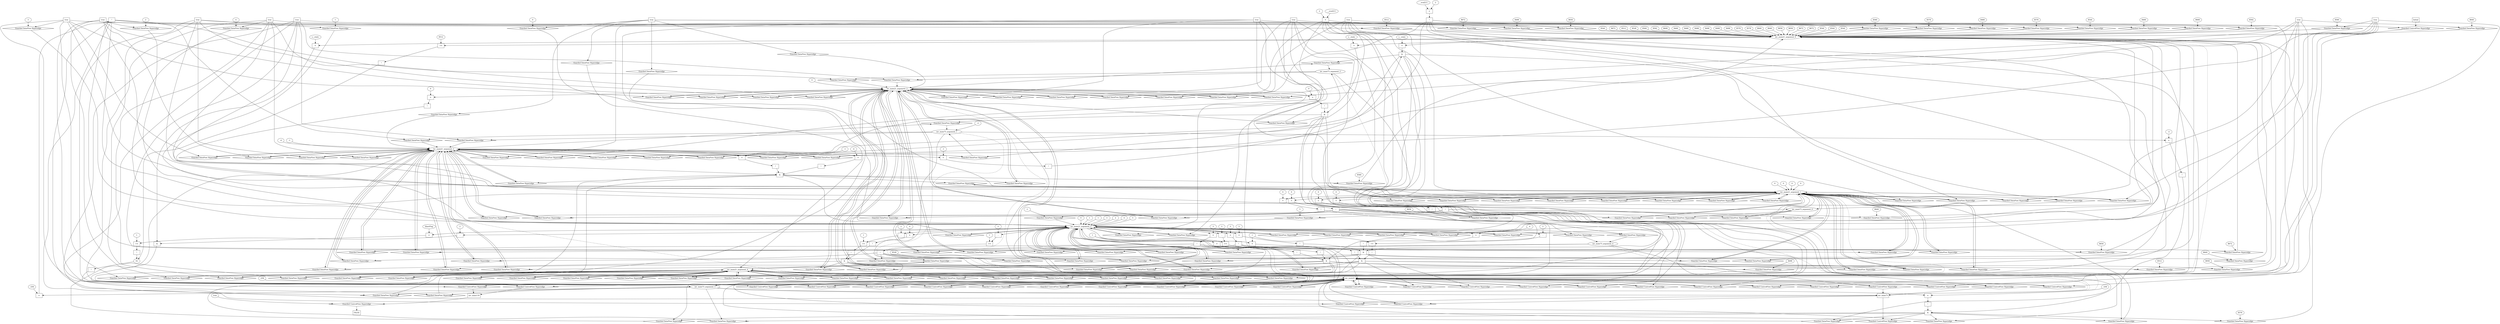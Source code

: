 digraph dag {
inv_main116 [label="inv_main116" shape="rect"];
inv_main21 [label="inv_main21" shape="rect"];
inv_main73 [label="inv_main73" shape="rect"];
FALSE [label="FALSE" shape="rect"];
Initial [label="Initial" shape="rect"];
ControlFowHyperEdge_0 [label="Guarded ControlFlow Hyperedge" shape="diamond"];
inv_main21 -> ControlFowHyperEdge_0[label=""]
ControlFowHyperEdge_0 -> inv_main73[label=""]
ControlFowHyperEdge_1 [label="Guarded ControlFlow Hyperedge" shape="diamond"];
inv_main21 -> ControlFowHyperEdge_1[label=""]
ControlFowHyperEdge_1 -> inv_main73[label=""]
ControlFowHyperEdge_2 [label="Guarded ControlFlow Hyperedge" shape="diamond"];
inv_main21 -> ControlFowHyperEdge_2[label=""]
ControlFowHyperEdge_2 -> inv_main116[label=""]
ControlFowHyperEdge_3 [label="Guarded ControlFlow Hyperedge" shape="diamond"];
inv_main21 -> ControlFowHyperEdge_3[label=""]
ControlFowHyperEdge_3 -> inv_main116[label=""]
ControlFowHyperEdge_4 [label="Guarded ControlFlow Hyperedge" shape="diamond"];
inv_main21 -> ControlFowHyperEdge_4[label=""]
ControlFowHyperEdge_4 -> inv_main21[label=""]
ControlFowHyperEdge_5 [label="Guarded ControlFlow Hyperedge" shape="diamond"];
inv_main21 -> ControlFowHyperEdge_5[label=""]
ControlFowHyperEdge_5 -> inv_main21[label=""]
ControlFowHyperEdge_6 [label="Guarded ControlFlow Hyperedge" shape="diamond"];
inv_main21 -> ControlFowHyperEdge_6[label=""]
ControlFowHyperEdge_6 -> inv_main21[label=""]
ControlFowHyperEdge_7 [label="Guarded ControlFlow Hyperedge" shape="diamond"];
inv_main21 -> ControlFowHyperEdge_7[label=""]
ControlFowHyperEdge_7 -> inv_main21[label=""]
ControlFowHyperEdge_8 [label="Guarded ControlFlow Hyperedge" shape="diamond"];
inv_main21 -> ControlFowHyperEdge_8[label=""]
ControlFowHyperEdge_8 -> inv_main21[label=""]
ControlFowHyperEdge_9 [label="Guarded ControlFlow Hyperedge" shape="diamond"];
inv_main21 -> ControlFowHyperEdge_9[label=""]
ControlFowHyperEdge_9 -> inv_main21[label=""]
ControlFowHyperEdge_10 [label="Guarded ControlFlow Hyperedge" shape="diamond"];
inv_main21 -> ControlFowHyperEdge_10[label=""]
ControlFowHyperEdge_10 -> inv_main21[label=""]
ControlFowHyperEdge_11 [label="Guarded ControlFlow Hyperedge" shape="diamond"];
inv_main21 -> ControlFowHyperEdge_11[label=""]
ControlFowHyperEdge_11 -> inv_main21[label=""]
ControlFowHyperEdge_12 [label="Guarded ControlFlow Hyperedge" shape="diamond"];
inv_main21 -> ControlFowHyperEdge_12[label=""]
ControlFowHyperEdge_12 -> inv_main21[label=""]
ControlFowHyperEdge_13 [label="Guarded ControlFlow Hyperedge" shape="diamond"];
inv_main21 -> ControlFowHyperEdge_13[label=""]
ControlFowHyperEdge_13 -> inv_main21[label=""]
ControlFowHyperEdge_14 [label="Guarded ControlFlow Hyperedge" shape="diamond"];
inv_main21 -> ControlFowHyperEdge_14[label=""]
ControlFowHyperEdge_14 -> inv_main21[label=""]
ControlFowHyperEdge_15 [label="Guarded ControlFlow Hyperedge" shape="diamond"];
inv_main21 -> ControlFowHyperEdge_15[label=""]
ControlFowHyperEdge_15 -> inv_main21[label=""]
ControlFowHyperEdge_16 [label="Guarded ControlFlow Hyperedge" shape="diamond"];
inv_main21 -> ControlFowHyperEdge_16[label=""]
ControlFowHyperEdge_16 -> inv_main21[label=""]
ControlFowHyperEdge_17 [label="Guarded ControlFlow Hyperedge" shape="diamond"];
inv_main21 -> ControlFowHyperEdge_17[label=""]
ControlFowHyperEdge_17 -> inv_main21[label=""]
ControlFowHyperEdge_18 [label="Guarded ControlFlow Hyperedge" shape="diamond"];
inv_main21 -> ControlFowHyperEdge_18[label=""]
ControlFowHyperEdge_18 -> inv_main21[label=""]
ControlFowHyperEdge_19 [label="Guarded ControlFlow Hyperedge" shape="diamond"];
inv_main21 -> ControlFowHyperEdge_19[label=""]
ControlFowHyperEdge_19 -> inv_main21[label=""]
ControlFowHyperEdge_20 [label="Guarded ControlFlow Hyperedge" shape="diamond"];
inv_main21 -> ControlFowHyperEdge_20[label=""]
ControlFowHyperEdge_20 -> inv_main21[label=""]
ControlFowHyperEdge_21 [label="Guarded ControlFlow Hyperedge" shape="diamond"];
inv_main21 -> ControlFowHyperEdge_21[label=""]
ControlFowHyperEdge_21 -> inv_main21[label=""]
ControlFowHyperEdge_22 [label="Guarded ControlFlow Hyperedge" shape="diamond"];
inv_main21 -> ControlFowHyperEdge_22[label=""]
ControlFowHyperEdge_22 -> inv_main21[label=""]
ControlFowHyperEdge_23 [label="Guarded ControlFlow Hyperedge" shape="diamond"];
inv_main21 -> ControlFowHyperEdge_23[label=""]
ControlFowHyperEdge_23 -> inv_main21[label=""]
ControlFowHyperEdge_24 [label="Guarded ControlFlow Hyperedge" shape="diamond"];
inv_main21 -> ControlFowHyperEdge_24[label=""]
ControlFowHyperEdge_24 -> inv_main21[label=""]
ControlFowHyperEdge_25 [label="Guarded ControlFlow Hyperedge" shape="diamond"];
inv_main73 -> ControlFowHyperEdge_25[label=""]
ControlFowHyperEdge_25 -> inv_main21[label=""]
ControlFowHyperEdge_26 [label="Guarded ControlFlow Hyperedge" shape="diamond"];
inv_main73 -> ControlFowHyperEdge_26[label=""]
ControlFowHyperEdge_26 -> inv_main21[label=""]
ControlFowHyperEdge_27 [label="Guarded ControlFlow Hyperedge" shape="diamond"];
inv_main73 -> ControlFowHyperEdge_27[label=""]
ControlFowHyperEdge_27 -> inv_main21[label=""]
ControlFowHyperEdge_28 [label="Guarded ControlFlow Hyperedge" shape="diamond"];
Initial -> ControlFowHyperEdge_28[label=""]
ControlFowHyperEdge_28 -> inv_main21[label=""]
ControlFowHyperEdge_29 [label="Guarded ControlFlow Hyperedge" shape="diamond"];
inv_main116 -> ControlFowHyperEdge_29[label=""]
ControlFowHyperEdge_29 -> FALSE[label=""]
inv_main73_argument_0 [label="inv_main73_argument_0" shape="oval"];
inv_main73_argument_0 -> inv_main73[label="" style="dashed"]
inv_main73_argument_1 [label="inv_main73_argument_1" shape="oval"];
inv_main73_argument_1 -> inv_main73[label="" style="dashed"]
inv_main73_argument_2 [label="inv_main73_argument_2" shape="oval"];
inv_main73_argument_2 -> inv_main73[label="" style="dashed"]
inv_main73_argument_3 [label="inv_main73_argument_3" shape="oval"];
inv_main73_argument_3 -> inv_main73[label="" style="dashed"]
inv_main73_argument_4 [label="inv_main73_argument_4" shape="oval"];
inv_main73_argument_4 -> inv_main73[label="" style="dashed"]
inv_main21_argument_0 [label="inv_main21_argument_0" shape="oval"];
inv_main21_argument_0 -> inv_main21[label="" style="dashed"]
inv_main21_argument_1 [label="inv_main21_argument_1" shape="oval"];
inv_main21_argument_1 -> inv_main21[label="" style="dashed"]
inv_main21_argument_2 [label="inv_main21_argument_2" shape="oval"];
inv_main21_argument_2 -> inv_main21[label="" style="dashed"]
inv_main21_argument_3 [label="inv_main21_argument_3" shape="oval"];
inv_main21_argument_3 -> inv_main21[label="" style="dashed"]
inv_main21_argument_4 [label="inv_main21_argument_4" shape="oval"];
inv_main21_argument_4 -> inv_main21[label="" style="dashed"]
inv_main21_argument_5 [label="inv_main21_argument_5" shape="oval"];
inv_main21_argument_5 -> inv_main21[label="" style="dashed"]

xxxinv_main73___inv_main21_0xxx_and [label="&" shape="rect"];
xxxinv_main73___inv_main21_0xxxguard_0_node_0 [label="!" shape="rect"];
xxxinv_main73___inv_main21_0xxxguard_0_node_1 [label="=" shape="rect"];
xxxinv_main73___inv_main21_0xxxguard_0_node_3 [label="-1"];
xxxinv_main73___inv_main21_0xxxguard_0_node_1->xxxinv_main73___inv_main21_0xxxguard_0_node_0
inv_main21_argument_2->xxxinv_main73___inv_main21_0xxxguard_0_node_1
xxxinv_main73___inv_main21_0xxxguard_0_node_3->xxxinv_main73___inv_main21_0xxxguard_0_node_1

xxxinv_main73___inv_main21_0xxxguard_0_node_0->xxxinv_main73___inv_main21_0xxx_and [label=""];
xxxinv_main73___inv_main21_0xxxguard1_node_0 [label="=" shape="rect"];
xxxinv_main73___inv_main21_0xxxguard1_node_1 [label="s__state"];
xxxinv_main73___inv_main21_0xxxguard1_node_1->xxxinv_main73___inv_main21_0xxxguard1_node_0
inv_main21_argument_0->xxxinv_main73___inv_main21_0xxxguard1_node_0

xxxinv_main73___inv_main21_0xxxguard1_node_0->xxxinv_main73___inv_main21_0xxx_and [label=""];
xxxinv_main73___inv_main21_0xxx_and->ControlFowHyperEdge_0 [label=""];

inv_main21_argument_3->DataFowHyperEdge_0_inv_main73_argument_2 [label=""];
xxxinv_main73___inv_main21_1xxx_and [label="&" shape="rect"];
xxxinv_main73___inv_main21_1xxxguard_0_node_0 [label="!" shape="rect"];
xxxinv_main73___inv_main21_1xxxguard_0_node_1 [label="=" shape="rect"];
xxxinv_main73___inv_main21_1xxxguard_0_node_3 [label="0"];
xxxinv_main73___inv_main21_1xxxguard_0_node_1->xxxinv_main73___inv_main21_1xxxguard_0_node_0
inv_main21_argument_3->xxxinv_main73___inv_main21_1xxxguard_0_node_1
xxxinv_main73___inv_main21_1xxxguard_0_node_3->xxxinv_main73___inv_main21_1xxxguard_0_node_1

xxxinv_main73___inv_main21_1xxxguard_0_node_0->xxxinv_main73___inv_main21_1xxx_and [label=""];
xxxinv_main73___inv_main21_1xxxguard1_node_0 [label="=" shape="rect"];
xxxinv_main73___inv_main21_1xxxguard1_node_1 [label="s__state"];
xxxinv_main73___inv_main21_1xxxguard1_node_1->xxxinv_main73___inv_main21_1xxxguard1_node_0
inv_main21_argument_0->xxxinv_main73___inv_main21_1xxxguard1_node_0

xxxinv_main73___inv_main21_1xxxguard1_node_0->xxxinv_main73___inv_main21_1xxx_and [label=""];
xxxinv_main73___inv_main21_1xxx_and->ControlFowHyperEdge_1 [label=""];

inv_main21_argument_2->DataFowHyperEdge_1_inv_main73_argument_1 [label=""];
xxxinv_main116___inv_main21_2xxxguard_0_node_0 [label="!" shape="rect"];
xxxinv_main116___inv_main21_2xxxguard_0_node_1 [label="Or"];
xxxinv_main116___inv_main21_2xxxguard_0_node_2 [label="!" shape="rect"];
xxxinv_main116___inv_main21_2xxxguard_0_node_3 [label=">=" shape="rect"];
xxxinv_main116___inv_main21_2xxxguard_0_node_4 [label="8512"];
xxxinv_main116___inv_main21_2xxxguard_0_node_6 [label="!" shape="rect"];
xxxinv_main116___inv_main21_2xxxguard_0_node_7 [label=">=" shape="rect"];
xxxinv_main116___inv_main21_2xxxguard_0_node_8 [label="-" shape="rect"];
xxxinv_main116___inv_main21_2xxxguard_0_node_10 [label="2"];
xxxinv_main116___inv_main21_2xxxguard_0_node_11 [label="1"];
xxxinv_main116___inv_main21_2xxxguard_0_node_1->xxxinv_main116___inv_main21_2xxxguard_0_node_0
xxxinv_main116___inv_main21_2xxxguard_0_node_2->xxxinv_main116___inv_main21_2xxxguard_0_node_1
xxxinv_main116___inv_main21_2xxxguard_0_node_6->xxxinv_main116___inv_main21_2xxxguard_0_node_1
xxxinv_main116___inv_main21_2xxxguard_0_node_3->xxxinv_main116___inv_main21_2xxxguard_0_node_2
xxxinv_main116___inv_main21_2xxxguard_0_node_4->xxxinv_main116___inv_main21_2xxxguard_0_node_3
inv_main21_argument_0->xxxinv_main116___inv_main21_2xxxguard_0_node_3
xxxinv_main116___inv_main21_2xxxguard_0_node_7->xxxinv_main116___inv_main21_2xxxguard_0_node_6
xxxinv_main116___inv_main21_2xxxguard_0_node_8->xxxinv_main116___inv_main21_2xxxguard_0_node_7
xxxinv_main116___inv_main21_2xxxguard_0_node_11->xxxinv_main116___inv_main21_2xxxguard_0_node_7
inv_main21_argument_5->xxxinv_main116___inv_main21_2xxxguard_0_node_8
xxxinv_main116___inv_main21_2xxxguard_0_node_10->xxxinv_main116___inv_main21_2xxxguard_0_node_8

xxxinv_main116___inv_main21_2xxxguard_0_node_0->ControlFowHyperEdge_2 [label=""];
xxxinv_main116___inv_main21_3xxx_and [label="&" shape="rect"];
xxxinv_main116___inv_main21_3xxxguard_0_node_0 [label="=" shape="rect"];
xxxinv_main116___inv_main21_3xxxguard_0_node_1 [label="blastFlag"];
xxxinv_main116___inv_main21_3xxxguard_0_node_1->xxxinv_main116___inv_main21_3xxxguard_0_node_0
inv_main21_argument_5->xxxinv_main116___inv_main21_3xxxguard_0_node_0

xxxinv_main116___inv_main21_3xxxguard_0_node_0->xxxinv_main116___inv_main21_3xxx_and [label=""];
xxxinv_main116___inv_main21_3xxxguard1_node_0 [label="=" shape="rect"];
xxxinv_main116___inv_main21_3xxxguard1_node_1 [label="s__state"];
xxxinv_main116___inv_main21_3xxxguard1_node_1->xxxinv_main116___inv_main21_3xxxguard1_node_0
inv_main21_argument_0->xxxinv_main116___inv_main21_3xxxguard1_node_0

xxxinv_main116___inv_main21_3xxxguard1_node_0->xxxinv_main116___inv_main21_3xxx_and [label=""];
xxxinv_main116___inv_main21_3xxx_and->ControlFowHyperEdge_3 [label=""];
xxxinv_main21___inv_main21_4xxxguard_0_node_0 [label="!" shape="rect"];
xxxinv_main21___inv_main21_4xxxguard_0_node_1 [label=">=" shape="rect"];
xxxinv_main21___inv_main21_4xxxguard_0_node_2 [label="-" shape="rect"];
xxxinv_main21___inv_main21_4xxxguard_0_node_4 [label="2"];
xxxinv_main21___inv_main21_4xxxguard_0_node_5 [label="1"];
xxxinv_main21___inv_main21_4xxxguard_0_node_1->xxxinv_main21___inv_main21_4xxxguard_0_node_0
xxxinv_main21___inv_main21_4xxxguard_0_node_2->xxxinv_main21___inv_main21_4xxxguard_0_node_1
xxxinv_main21___inv_main21_4xxxguard_0_node_5->xxxinv_main21___inv_main21_4xxxguard_0_node_1
inv_main21_argument_5->xxxinv_main21___inv_main21_4xxxguard_0_node_2
xxxinv_main21___inv_main21_4xxxguard_0_node_4->xxxinv_main21___inv_main21_4xxxguard_0_node_2

xxxinv_main21___inv_main21_4xxxguard_0_node_0->ControlFowHyperEdge_4 [label=""];
xxxinv_main21___inv_main21_4xxxdataFlow_0_node_0 [label="8528"];

xxxinv_main21___inv_main21_4xxxdataFlow_0_node_0->DataFowHyperEdge_4_inv_main21_argument_0 [label=""];
true_5 [label="true" shape="rect"];
true_5->ControlFowHyperEdge_5 [label=""];
xxxinv_main21___inv_main21_5xxxdataFlow_0_node_0 [label="8544"];

xxxinv_main21___inv_main21_5xxxdataFlow_0_node_0->DataFowHyperEdge_5_inv_main21_argument_0 [label=""];
true_6 [label="true" shape="rect"];
true_6->ControlFowHyperEdge_6 [label=""];
xxxinv_main21___inv_main21_6xxxdataFlow_0_node_0 [label="8576"];

xxxinv_main21___inv_main21_6xxxdataFlow_0_node_0->DataFowHyperEdge_6_inv_main21_argument_0 [label=""];
true_7 [label="true" shape="rect"];
true_7->ControlFowHyperEdge_7 [label=""];
xxxinv_main21___inv_main21_7xxxdataFlow_0_node_0 [label="8608"];

xxxinv_main21___inv_main21_7xxxdataFlow_0_node_0->DataFowHyperEdge_7_inv_main21_argument_0 [label=""];
true_8 [label="true" shape="rect"];
true_8->ControlFowHyperEdge_8 [label=""];
xxxinv_main21___inv_main21_8xxxdataFlow_0_node_0 [label="8640"];

xxxinv_main21___inv_main21_8xxxdataFlow_0_node_0->DataFowHyperEdge_8_inv_main21_argument_0 [label=""];
true_9 [label="true" shape="rect"];
true_9->ControlFowHyperEdge_9 [label=""];
xxxinv_main21___inv_main21_9xxxdataFlow_0_node_0 [label="8496"];

xxxinv_main21___inv_main21_9xxxdataFlow_0_node_0->DataFowHyperEdge_9_inv_main21_argument_0 [label=""];
xxxinv_main21___inv_main21_9xxxdataFlow1_node_0 [label="1"];

xxxinv_main21___inv_main21_9xxxdataFlow1_node_0->DataFowHyperEdge_9_inv_main21_argument_5 [label=""];
xxxinv_main21___inv_main21_10xxx_and [label="&" shape="rect"];
xxxinv_main21___inv_main21_10xxxguard_0_node_0 [label="!" shape="rect"];
xxxinv_main21___inv_main21_10xxxguard_0_node_1 [label="=" shape="rect"];
xxxinv_main21___inv_main21_10xxxguard_0_node_3 [label="0"];
xxxinv_main21___inv_main21_10xxxguard_0_node_1->xxxinv_main21___inv_main21_10xxxguard_0_node_0
inv_main21_argument_5->xxxinv_main21___inv_main21_10xxxguard_0_node_1
xxxinv_main21___inv_main21_10xxxguard_0_node_3->xxxinv_main21___inv_main21_10xxxguard_0_node_1

xxxinv_main21___inv_main21_10xxxguard_0_node_0->xxxinv_main21___inv_main21_10xxx_and [label=""];
xxxinv_main21___inv_main21_10xxxguard1_node_0 [label="!" shape="rect"];
xxxinv_main21___inv_main21_10xxxguard1_node_1 [label=">=" shape="rect"];
xxxinv_main21___inv_main21_10xxxguard1_node_2 [label="-" shape="rect"];
xxxinv_main21___inv_main21_10xxxguard1_node_4 [label="2"];
xxxinv_main21___inv_main21_10xxxguard1_node_5 [label="1"];
xxxinv_main21___inv_main21_10xxxguard1_node_1->xxxinv_main21___inv_main21_10xxxguard1_node_0
xxxinv_main21___inv_main21_10xxxguard1_node_2->xxxinv_main21___inv_main21_10xxxguard1_node_1
xxxinv_main21___inv_main21_10xxxguard1_node_5->xxxinv_main21___inv_main21_10xxxguard1_node_1
inv_main21_argument_5->xxxinv_main21___inv_main21_10xxxguard1_node_2
xxxinv_main21___inv_main21_10xxxguard1_node_4->xxxinv_main21___inv_main21_10xxxguard1_node_2

xxxinv_main21___inv_main21_10xxxguard1_node_0->xxxinv_main21___inv_main21_10xxx_and [label=""];
xxxinv_main21___inv_main21_10xxx_and->ControlFowHyperEdge_10 [label=""];
xxxinv_main21___inv_main21_10xxxdataFlow_0_node_0 [label="8496"];

xxxinv_main21___inv_main21_10xxxdataFlow_0_node_0->DataFowHyperEdge_10_inv_main21_argument_0 [label=""];
xxxinv_main21___inv_main21_11xxxguard_0_node_0 [label="!" shape="rect"];
xxxinv_main21___inv_main21_11xxxguard_0_node_1 [label="=" shape="rect"];
xxxinv_main21___inv_main21_11xxxguard_0_node_3 [label="0"];
xxxinv_main21___inv_main21_11xxxguard_0_node_1->xxxinv_main21___inv_main21_11xxxguard_0_node_0
inv_main21_argument_1->xxxinv_main21___inv_main21_11xxxguard_0_node_1
xxxinv_main21___inv_main21_11xxxguard_0_node_3->xxxinv_main21___inv_main21_11xxxguard_0_node_1

xxxinv_main21___inv_main21_11xxxguard_0_node_0->ControlFowHyperEdge_11 [label=""];
xxxinv_main21___inv_main21_11xxxdataFlow_0_node_0 [label="8656"];

xxxinv_main21___inv_main21_11xxxdataFlow_0_node_0->DataFowHyperEdge_11_inv_main21_argument_0 [label=""];
xxxinv_main21___inv_main21_11xxxdataFlow1_node_0 [label="2"];

xxxinv_main21___inv_main21_11xxxdataFlow1_node_0->DataFowHyperEdge_11_inv_main21_argument_5 [label=""];
true_12 [label="true" shape="rect"];
true_12->ControlFowHyperEdge_12 [label=""];
xxxinv_main21___inv_main21_12xxxdataFlow_0_node_0 [label="8512"];

xxxinv_main21___inv_main21_12xxxdataFlow_0_node_0->DataFowHyperEdge_12_inv_main21_argument_0 [label=""];

inv_main21_argument_1->DataFowHyperEdge_12_inv_main21_argument_1 [label=""];
xxxinv_main21___inv_main21_12xxxdataFlow2_node_0 [label="2"];

xxxinv_main21___inv_main21_12xxxdataFlow2_node_0->DataFowHyperEdge_12_inv_main21_argument_5 [label=""];
xxxinv_main21___inv_main21_13xxx_and [label="&" shape="rect"];
xxxinv_main21___inv_main21_13xxxguard_0_node_0 [label="!" shape="rect"];
xxxinv_main21___inv_main21_13xxxguard_0_node_1 [label="=" shape="rect"];
xxxinv_main21___inv_main21_13xxxguard_0_node_3 [label="0"];
xxxinv_main21___inv_main21_13xxxguard_0_node_1->xxxinv_main21___inv_main21_13xxxguard_0_node_0
inv_main21_argument_1->xxxinv_main21___inv_main21_13xxxguard_0_node_1
xxxinv_main21___inv_main21_13xxxguard_0_node_3->xxxinv_main21___inv_main21_13xxxguard_0_node_1

xxxinv_main21___inv_main21_13xxxguard_0_node_0->xxxinv_main21___inv_main21_13xxx_and [label=""];
xxxinv_main21___inv_main21_13xxxguard1_node_0 [label="!" shape="rect"];
xxxinv_main21___inv_main21_13xxxguard1_node_1 [label="=" shape="rect"];
xxxinv_main21___inv_main21_13xxxguard1_node_3 [label="1"];
xxxinv_main21___inv_main21_13xxxguard1_node_1->xxxinv_main21___inv_main21_13xxxguard1_node_0
inv_main21_argument_5->xxxinv_main21___inv_main21_13xxxguard1_node_1
xxxinv_main21___inv_main21_13xxxguard1_node_3->xxxinv_main21___inv_main21_13xxxguard1_node_1

xxxinv_main21___inv_main21_13xxxguard1_node_0->xxxinv_main21___inv_main21_13xxx_and [label=""];
xxxinv_main21___inv_main21_13xxxguard2_node_0 [label="!" shape="rect"];
xxxinv_main21___inv_main21_13xxxguard2_node_1 [label=">=" shape="rect"];
xxxinv_main21___inv_main21_13xxxguard2_node_2 [label="-" shape="rect"];
xxxinv_main21___inv_main21_13xxxguard2_node_4 [label="2"];
xxxinv_main21___inv_main21_13xxxguard2_node_1->xxxinv_main21___inv_main21_13xxxguard2_node_0
xxxinv_main21___inv_main21_13xxxguard2_node_2->xxxinv_main21___inv_main21_13xxxguard2_node_1
xxxinv_main21___inv_main21_13xxxguard1_node_3->xxxinv_main21___inv_main21_13xxxguard2_node_1
inv_main21_argument_5->xxxinv_main21___inv_main21_13xxxguard2_node_2
xxxinv_main21___inv_main21_13xxxguard2_node_4->xxxinv_main21___inv_main21_13xxxguard2_node_2

xxxinv_main21___inv_main21_13xxxguard2_node_0->xxxinv_main21___inv_main21_13xxx_and [label=""];
xxxinv_main21___inv_main21_13xxx_and->ControlFowHyperEdge_13 [label=""];
xxxinv_main21___inv_main21_13xxxdataFlow_0_node_0 [label="8656"];

xxxinv_main21___inv_main21_13xxxdataFlow_0_node_0->DataFowHyperEdge_13_inv_main21_argument_0 [label=""];
xxxinv_main21___inv_main21_14xxx_and [label="&" shape="rect"];
xxxinv_main21___inv_main21_14xxxguard_0_node_0 [label="!" shape="rect"];
xxxinv_main21___inv_main21_14xxxguard_0_node_1 [label="=" shape="rect"];
xxxinv_main21___inv_main21_14xxxguard_0_node_3 [label="1"];
xxxinv_main21___inv_main21_14xxxguard_0_node_1->xxxinv_main21___inv_main21_14xxxguard_0_node_0
inv_main21_argument_5->xxxinv_main21___inv_main21_14xxxguard_0_node_1
xxxinv_main21___inv_main21_14xxxguard_0_node_3->xxxinv_main21___inv_main21_14xxxguard_0_node_1

xxxinv_main21___inv_main21_14xxxguard_0_node_0->xxxinv_main21___inv_main21_14xxx_and [label=""];
xxxinv_main21___inv_main21_14xxxguard1_node_0 [label="!" shape="rect"];
xxxinv_main21___inv_main21_14xxxguard1_node_1 [label=">=" shape="rect"];
xxxinv_main21___inv_main21_14xxxguard1_node_2 [label="-" shape="rect"];
xxxinv_main21___inv_main21_14xxxguard1_node_4 [label="2"];
xxxinv_main21___inv_main21_14xxxguard1_node_1->xxxinv_main21___inv_main21_14xxxguard1_node_0
xxxinv_main21___inv_main21_14xxxguard1_node_2->xxxinv_main21___inv_main21_14xxxguard1_node_1
xxxinv_main21___inv_main21_14xxxguard_0_node_3->xxxinv_main21___inv_main21_14xxxguard1_node_1
inv_main21_argument_5->xxxinv_main21___inv_main21_14xxxguard1_node_2
xxxinv_main21___inv_main21_14xxxguard1_node_4->xxxinv_main21___inv_main21_14xxxguard1_node_2

xxxinv_main21___inv_main21_14xxxguard1_node_0->xxxinv_main21___inv_main21_14xxx_and [label=""];
xxxinv_main21___inv_main21_14xxx_and->ControlFowHyperEdge_14 [label=""];
xxxinv_main21___inv_main21_14xxxdataFlow_0_node_0 [label="8512"];

xxxinv_main21___inv_main21_14xxxdataFlow_0_node_0->DataFowHyperEdge_14_inv_main21_argument_0 [label=""];

inv_main21_argument_1->DataFowHyperEdge_14_inv_main21_argument_1 [label=""];
xxxinv_main21___inv_main21_15xxxguard_0_node_0 [label="=" shape="rect"];
xxxinv_main21___inv_main21_15xxxguard_0_node_1 [label="__eval211"];
xxxinv_main21___inv_main21_15xxxguard_0_node_2 [label="2"];
xxxinv_main21___inv_main21_15xxxguard_0_node_1->xxxinv_main21___inv_main21_15xxxguard_0_node_0
xxxinv_main21___inv_main21_15xxxguard_0_node_2->xxxinv_main21___inv_main21_15xxxguard_0_node_0

xxxinv_main21___inv_main21_15xxxguard_0_node_0->ControlFowHyperEdge_15 [label=""];
xxxinv_main21___inv_main21_15xxxdataFlow_0_node_0 [label="8466"];

xxxinv_main21___inv_main21_15xxxdataFlow_0_node_0->DataFowHyperEdge_15_inv_main21_argument_0 [label=""];
xxxinv_main21___inv_main21_16xxxguard_0_node_0 [label="!" shape="rect"];
xxxinv_main21___inv_main21_16xxxguard_0_node_1 [label="=" shape="rect"];
xxxinv_main21___inv_main21_16xxxguard_0_node_2 [label="__eval211"];
xxxinv_main21___inv_main21_16xxxguard_0_node_3 [label="2"];
xxxinv_main21___inv_main21_16xxxguard_0_node_1->xxxinv_main21___inv_main21_16xxxguard_0_node_0
xxxinv_main21___inv_main21_16xxxguard_0_node_2->xxxinv_main21___inv_main21_16xxxguard_0_node_1
xxxinv_main21___inv_main21_16xxxguard_0_node_3->xxxinv_main21___inv_main21_16xxxguard_0_node_1

xxxinv_main21___inv_main21_16xxxguard_0_node_0->ControlFowHyperEdge_16 [label=""];
xxxinv_main21___inv_main21_16xxxdataFlow_0_node_0 [label="8592"];

xxxinv_main21___inv_main21_16xxxdataFlow_0_node_0->DataFowHyperEdge_16_inv_main21_argument_0 [label=""];
true_17 [label="true" shape="rect"];
true_17->ControlFowHyperEdge_17 [label=""];
xxxinv_main21___inv_main21_17xxxdataFlow_0_node_0 [label="8656"];

xxxinv_main21___inv_main21_17xxxdataFlow_0_node_0->DataFowHyperEdge_17_inv_main21_argument_0 [label=""];

inv_main21_argument_1->DataFowHyperEdge_17_inv_main21_argument_1 [label=""];
xxxinv_main21___inv_main21_17xxxdataFlow2_node_0 [label="4"];

xxxinv_main21___inv_main21_17xxxdataFlow2_node_0->DataFowHyperEdge_17_inv_main21_argument_5 [label=""];
xxxinv_main21___inv_main21_18xxxguard_0_node_0 [label="!" shape="rect"];
xxxinv_main21___inv_main21_18xxxguard_0_node_1 [label="=" shape="rect"];
xxxinv_main21___inv_main21_18xxxguard_0_node_3 [label="3"];
xxxinv_main21___inv_main21_18xxxguard_0_node_1->xxxinv_main21___inv_main21_18xxxguard_0_node_0
inv_main21_argument_5->xxxinv_main21___inv_main21_18xxxguard_0_node_1
xxxinv_main21___inv_main21_18xxxguard_0_node_3->xxxinv_main21___inv_main21_18xxxguard_0_node_1

xxxinv_main21___inv_main21_18xxxguard_0_node_0->ControlFowHyperEdge_18 [label=""];
xxxinv_main21___inv_main21_18xxxdataFlow_0_node_0 [label="8656"];

xxxinv_main21___inv_main21_18xxxdataFlow_0_node_0->DataFowHyperEdge_18_inv_main21_argument_0 [label=""];

inv_main21_argument_1->DataFowHyperEdge_18_inv_main21_argument_1 [label=""];
true_19 [label="true" shape="rect"];
true_19->ControlFowHyperEdge_19 [label=""];
xxxinv_main21___inv_main21_19xxxdataFlow_0_node_0 [label="8672"];

xxxinv_main21___inv_main21_19xxxdataFlow_0_node_0->DataFowHyperEdge_19_inv_main21_argument_0 [label=""];
xxxinv_main21___inv_main21_19xxxdataFlow1_node_0 [label="3"];

xxxinv_main21___inv_main21_19xxxdataFlow1_node_0->DataFowHyperEdge_19_inv_main21_argument_5 [label=""];
xxxinv_main21___inv_main21_20xxxguard_0_node_0 [label="!" shape="rect"];
xxxinv_main21___inv_main21_20xxxguard_0_node_1 [label="=" shape="rect"];
xxxinv_main21___inv_main21_20xxxguard_0_node_3 [label="2"];
xxxinv_main21___inv_main21_20xxxguard_0_node_1->xxxinv_main21___inv_main21_20xxxguard_0_node_0
inv_main21_argument_5->xxxinv_main21___inv_main21_20xxxguard_0_node_1
xxxinv_main21___inv_main21_20xxxguard_0_node_3->xxxinv_main21___inv_main21_20xxxguard_0_node_1

xxxinv_main21___inv_main21_20xxxguard_0_node_0->ControlFowHyperEdge_20 [label=""];
xxxinv_main21___inv_main21_20xxxdataFlow_0_node_0 [label="8672"];

xxxinv_main21___inv_main21_20xxxdataFlow_0_node_0->DataFowHyperEdge_20_inv_main21_argument_0 [label=""];
xxxinv_main21___inv_main21_21xxxguard_0_node_0 [label="!" shape="rect"];
xxxinv_main21___inv_main21_21xxxguard_0_node_1 [label="=" shape="rect"];
xxxinv_main21___inv_main21_21xxxguard_0_node_3 [label="0"];
xxxinv_main21___inv_main21_21xxxguard_0_node_1->xxxinv_main21___inv_main21_21xxxguard_0_node_0
inv_main21_argument_1->xxxinv_main21___inv_main21_21xxxguard_0_node_1
xxxinv_main21___inv_main21_21xxxguard_0_node_3->xxxinv_main21___inv_main21_21xxxguard_0_node_1

xxxinv_main21___inv_main21_21xxxguard_0_node_0->ControlFowHyperEdge_21 [label=""];
xxxinv_main21___inv_main21_21xxxdataFlow_0_node_0 [label="8640"];

xxxinv_main21___inv_main21_21xxxdataFlow_0_node_0->DataFowHyperEdge_21_inv_main21_argument_0 [label=""];
xxxinv_main21___inv_main21_21xxxdataFlow1_node_0 [label="5"];

xxxinv_main21___inv_main21_21xxxdataFlow1_node_0->DataFowHyperEdge_21_inv_main21_argument_5 [label=""];
xxxinv_main21___inv_main21_22xxx_and [label="&" shape="rect"];
xxxinv_main21___inv_main21_22xxxguard_0_node_0 [label="!" shape="rect"];
xxxinv_main21___inv_main21_22xxxguard_0_node_1 [label="=" shape="rect"];
xxxinv_main21___inv_main21_22xxxguard_0_node_3 [label="0"];
xxxinv_main21___inv_main21_22xxxguard_0_node_1->xxxinv_main21___inv_main21_22xxxguard_0_node_0
inv_main21_argument_1->xxxinv_main21___inv_main21_22xxxguard_0_node_1
xxxinv_main21___inv_main21_22xxxguard_0_node_3->xxxinv_main21___inv_main21_22xxxguard_0_node_1

xxxinv_main21___inv_main21_22xxxguard_0_node_0->xxxinv_main21___inv_main21_22xxx_and [label=""];
xxxinv_main21___inv_main21_22xxxguard1_node_0 [label="!" shape="rect"];
xxxinv_main21___inv_main21_22xxxguard1_node_1 [label="=" shape="rect"];
xxxinv_main21___inv_main21_22xxxguard1_node_3 [label="5"];
xxxinv_main21___inv_main21_22xxxguard1_node_1->xxxinv_main21___inv_main21_22xxxguard1_node_0
inv_main21_argument_5->xxxinv_main21___inv_main21_22xxxguard1_node_1
xxxinv_main21___inv_main21_22xxxguard1_node_3->xxxinv_main21___inv_main21_22xxxguard1_node_1

xxxinv_main21___inv_main21_22xxxguard1_node_0->xxxinv_main21___inv_main21_22xxx_and [label=""];
xxxinv_main21___inv_main21_22xxxguard2_node_0 [label="!" shape="rect"];
xxxinv_main21___inv_main21_22xxxguard2_node_1 [label="=" shape="rect"];
xxxinv_main21___inv_main21_22xxxguard2_node_3 [label="4"];
xxxinv_main21___inv_main21_22xxxguard2_node_1->xxxinv_main21___inv_main21_22xxxguard2_node_0
inv_main21_argument_5->xxxinv_main21___inv_main21_22xxxguard2_node_1
xxxinv_main21___inv_main21_22xxxguard2_node_3->xxxinv_main21___inv_main21_22xxxguard2_node_1

xxxinv_main21___inv_main21_22xxxguard2_node_0->xxxinv_main21___inv_main21_22xxx_and [label=""];
xxxinv_main21___inv_main21_22xxx_and->ControlFowHyperEdge_22 [label=""];
xxxinv_main21___inv_main21_22xxxdataFlow_0_node_0 [label="8640"];

xxxinv_main21___inv_main21_22xxxdataFlow_0_node_0->DataFowHyperEdge_22_inv_main21_argument_0 [label=""];
true_23 [label="true" shape="rect"];
true_23->ControlFowHyperEdge_23 [label=""];
xxxinv_main21___inv_main21_23xxxdataFlow_0_node_0 [label="8560"];

xxxinv_main21___inv_main21_23xxxdataFlow_0_node_0->DataFowHyperEdge_23_inv_main21_argument_0 [label=""];

inv_main21_argument_2->DataFowHyperEdge_23_inv_main21_argument_2 [label=""];
xxxinv_main21___inv_main21_24xxx_and [label="&" shape="rect"];
xxxinv_main21___inv_main21_24xxxguard_0_node_0 [label="!" shape="rect"];
xxxinv_main21___inv_main21_24xxxguard_0_node_1 [label="=" shape="rect"];
xxxinv_main21___inv_main21_24xxxguard_0_node_3 [label="-4"];
xxxinv_main21___inv_main21_24xxxguard_0_node_1->xxxinv_main21___inv_main21_24xxxguard_0_node_0
inv_main21_argument_2->xxxinv_main21___inv_main21_24xxxguard_0_node_1
xxxinv_main21___inv_main21_24xxxguard_0_node_3->xxxinv_main21___inv_main21_24xxxguard_0_node_1

xxxinv_main21___inv_main21_24xxxguard_0_node_0->xxxinv_main21___inv_main21_24xxx_and [label=""];
xxxinv_main21___inv_main21_24xxxguard1_node_0 [label="!" shape="rect"];
xxxinv_main21___inv_main21_24xxxguard1_node_1 [label="=" shape="rect"];
xxxinv_main21___inv_main21_24xxxguard1_node_3 [label="0"];
xxxinv_main21___inv_main21_24xxxguard1_node_1->xxxinv_main21___inv_main21_24xxxguard1_node_0
inv_main21_argument_3->xxxinv_main21___inv_main21_24xxxguard1_node_1
xxxinv_main21___inv_main21_24xxxguard1_node_3->xxxinv_main21___inv_main21_24xxxguard1_node_1

xxxinv_main21___inv_main21_24xxxguard1_node_0->xxxinv_main21___inv_main21_24xxx_and [label=""];
xxxinv_main21___inv_main21_24xxxguard2_node_0 [label="!" shape="rect"];
xxxinv_main21___inv_main21_24xxxguard2_node_1 [label="=" shape="rect"];
xxxinv_main21___inv_main21_24xxxguard2_node_3 [label="-1"];
xxxinv_main21___inv_main21_24xxxguard2_node_1->xxxinv_main21___inv_main21_24xxxguard2_node_0
inv_main21_argument_2->xxxinv_main21___inv_main21_24xxxguard2_node_1
xxxinv_main21___inv_main21_24xxxguard2_node_3->xxxinv_main21___inv_main21_24xxxguard2_node_1

xxxinv_main21___inv_main21_24xxxguard2_node_0->xxxinv_main21___inv_main21_24xxx_and [label=""];
xxxinv_main21___inv_main21_24xxx_and->ControlFowHyperEdge_24 [label=""];
xxxinv_main21___inv_main21_24xxxdataFlow_0_node_0 [label="8560"];

xxxinv_main21___inv_main21_24xxxdataFlow_0_node_0->DataFowHyperEdge_24_inv_main21_argument_0 [label=""];
xxxinv_main21___inv_main73_25xxxguard_0_node_0 [label="!" shape="rect"];
xxxinv_main21___inv_main73_25xxxguard_0_node_1 [label="=" shape="rect"];
xxxinv_main21___inv_main73_25xxxguard_0_node_3 [label="-256"];
xxxinv_main21___inv_main73_25xxxguard_0_node_1->xxxinv_main21___inv_main73_25xxxguard_0_node_0
inv_main73_argument_3->xxxinv_main21___inv_main73_25xxxguard_0_node_1
xxxinv_main21___inv_main73_25xxxguard_0_node_3->xxxinv_main21___inv_main73_25xxxguard_0_node_1

xxxinv_main21___inv_main73_25xxxguard_0_node_0->ControlFowHyperEdge_25 [label=""];
xxxinv_main21___inv_main73_25xxxdataFlow_0_node_0 [label="8560"];

xxxinv_main21___inv_main73_25xxxdataFlow_0_node_0->DataFowHyperEdge_25_inv_main21_argument_0 [label=""];

inv_main73_argument_1->DataFowHyperEdge_25_inv_main21_argument_2 [label=""];
true_26 [label="true" shape="rect"];
true_26->ControlFowHyperEdge_26 [label=""];
xxxinv_main21___inv_main73_26xxxdataFlow_0_node_0 [label="8576"];

xxxinv_main21___inv_main73_26xxxdataFlow_0_node_0->DataFowHyperEdge_26_inv_main21_argument_0 [label=""];

inv_main73_argument_3->DataFowHyperEdge_26_inv_main21_argument_4 [label=""];
xxxinv_main21___inv_main73_27xxx_and [label="&" shape="rect"];
xxxinv_main21___inv_main73_27xxxguard_0_node_0 [label="!" shape="rect"];
xxxinv_main21___inv_main73_27xxxguard_0_node_1 [label="=" shape="rect"];
xxxinv_main21___inv_main73_27xxxguard_0_node_3 [label="-2"];
xxxinv_main21___inv_main73_27xxxguard_0_node_1->xxxinv_main21___inv_main73_27xxxguard_0_node_0
inv_main73_argument_1->xxxinv_main21___inv_main73_27xxxguard_0_node_1
xxxinv_main21___inv_main73_27xxxguard_0_node_3->xxxinv_main21___inv_main73_27xxxguard_0_node_1

xxxinv_main21___inv_main73_27xxxguard_0_node_0->xxxinv_main21___inv_main73_27xxx_and [label=""];
xxxinv_main21___inv_main73_27xxxguard1_node_0 [label="!" shape="rect"];
xxxinv_main21___inv_main73_27xxxguard1_node_1 [label="=" shape="rect"];
xxxinv_main21___inv_main73_27xxxguard1_node_3 [label="-256"];
xxxinv_main21___inv_main73_27xxxguard1_node_1->xxxinv_main21___inv_main73_27xxxguard1_node_0
inv_main73_argument_3->xxxinv_main21___inv_main73_27xxxguard1_node_1
xxxinv_main21___inv_main73_27xxxguard1_node_3->xxxinv_main21___inv_main73_27xxxguard1_node_1

xxxinv_main21___inv_main73_27xxxguard1_node_0->xxxinv_main21___inv_main73_27xxx_and [label=""];
xxxinv_main21___inv_main73_27xxx_and->ControlFowHyperEdge_27 [label=""];
xxxinv_main21___inv_main73_27xxxdataFlow_0_node_0 [label="8576"];

xxxinv_main21___inv_main73_27xxxdataFlow_0_node_0->DataFowHyperEdge_27_inv_main21_argument_0 [label=""];
true_28 [label="true" shape="rect"];
true_28->ControlFowHyperEdge_28 [label=""];
xxxinv_main21___Initial_28xxxdataFlow_0_node_0 [label="8466"];

xxxinv_main21___Initial_28xxxdataFlow_0_node_0->DataFowHyperEdge_28_inv_main21_argument_0 [label=""];
xxxinv_main21___Initial_28xxxdataFlow1_node_0 [label="0"];

xxxinv_main21___Initial_28xxxdataFlow1_node_0->DataFowHyperEdge_28_inv_main21_argument_5 [label=""];
xxxFALSE___inv_main116_29xxxguard_0_node_0 [label="true"];

xxxFALSE___inv_main116_29xxxguard_0_node_0->ControlFowHyperEdge_29 [label=""];
DataFowHyperEdge_0_inv_main73_argument_0 [label="Guarded DataFlow Hyperedge" shape="diamond"];
DataFowHyperEdge_0_inv_main73_argument_0 -> inv_main73_argument_0[label=""]
xxxinv_main73___inv_main21_0xxx_and -> DataFowHyperEdge_0_inv_main73_argument_0[label=""]
DataFowHyperEdge_0_inv_main73_argument_1 [label="Guarded DataFlow Hyperedge" shape="diamond"];
DataFowHyperEdge_0_inv_main73_argument_1 -> inv_main73_argument_1[label=""]
xxxinv_main73___inv_main21_0xxx_and -> DataFowHyperEdge_0_inv_main73_argument_1[label=""]
DataFowHyperEdge_0_inv_main73_argument_2 [label="Guarded DataFlow Hyperedge" shape="diamond"];
DataFowHyperEdge_0_inv_main73_argument_2 -> inv_main73_argument_2[label=""]
xxxinv_main73___inv_main21_0xxx_and -> DataFowHyperEdge_0_inv_main73_argument_2[label=""]
DataFowHyperEdge_0_inv_main73_argument_3 [label="Guarded DataFlow Hyperedge" shape="diamond"];
DataFowHyperEdge_0_inv_main73_argument_3 -> inv_main73_argument_3[label=""]
xxxinv_main73___inv_main21_0xxx_and -> DataFowHyperEdge_0_inv_main73_argument_3[label=""]
DataFowHyperEdge_0_inv_main73_argument_4 [label="Guarded DataFlow Hyperedge" shape="diamond"];
DataFowHyperEdge_0_inv_main73_argument_4 -> inv_main73_argument_4[label=""]
xxxinv_main73___inv_main21_0xxx_and -> DataFowHyperEdge_0_inv_main73_argument_4[label=""]
DataFowHyperEdge_1_inv_main73_argument_0 [label="Guarded DataFlow Hyperedge" shape="diamond"];
DataFowHyperEdge_1_inv_main73_argument_0 -> inv_main73_argument_0[label=""]
xxxinv_main73___inv_main21_1xxx_and -> DataFowHyperEdge_1_inv_main73_argument_0[label=""]
DataFowHyperEdge_1_inv_main73_argument_1 [label="Guarded DataFlow Hyperedge" shape="diamond"];
DataFowHyperEdge_1_inv_main73_argument_1 -> inv_main73_argument_1[label=""]
xxxinv_main73___inv_main21_1xxx_and -> DataFowHyperEdge_1_inv_main73_argument_1[label=""]
DataFowHyperEdge_1_inv_main73_argument_2 [label="Guarded DataFlow Hyperedge" shape="diamond"];
DataFowHyperEdge_1_inv_main73_argument_2 -> inv_main73_argument_2[label=""]
xxxinv_main73___inv_main21_1xxx_and -> DataFowHyperEdge_1_inv_main73_argument_2[label=""]
DataFowHyperEdge_1_inv_main73_argument_3 [label="Guarded DataFlow Hyperedge" shape="diamond"];
DataFowHyperEdge_1_inv_main73_argument_3 -> inv_main73_argument_3[label=""]
xxxinv_main73___inv_main21_1xxx_and -> DataFowHyperEdge_1_inv_main73_argument_3[label=""]
DataFowHyperEdge_1_inv_main73_argument_4 [label="Guarded DataFlow Hyperedge" shape="diamond"];
DataFowHyperEdge_1_inv_main73_argument_4 -> inv_main73_argument_4[label=""]
xxxinv_main73___inv_main21_1xxx_and -> DataFowHyperEdge_1_inv_main73_argument_4[label=""]
DataFowHyperEdge_4_inv_main21_argument_0 [label="Guarded DataFlow Hyperedge" shape="diamond"];
DataFowHyperEdge_4_inv_main21_argument_0 -> inv_main21_argument_0[label=""]
xxxinv_main21___inv_main21_4xxxguard_0_node_0 -> DataFowHyperEdge_4_inv_main21_argument_0[label=""]
DataFowHyperEdge_4_inv_main21_argument_1 [label="Guarded DataFlow Hyperedge" shape="diamond"];
DataFowHyperEdge_4_inv_main21_argument_1 -> inv_main21_argument_1[label=""]
xxxinv_main21___inv_main21_4xxxguard_0_node_0 -> DataFowHyperEdge_4_inv_main21_argument_1[label=""]
DataFowHyperEdge_4_inv_main21_argument_2 [label="Guarded DataFlow Hyperedge" shape="diamond"];
DataFowHyperEdge_4_inv_main21_argument_2 -> inv_main21_argument_2[label=""]
xxxinv_main21___inv_main21_4xxxguard_0_node_0 -> DataFowHyperEdge_4_inv_main21_argument_2[label=""]
DataFowHyperEdge_4_inv_main21_argument_3 [label="Guarded DataFlow Hyperedge" shape="diamond"];
DataFowHyperEdge_4_inv_main21_argument_3 -> inv_main21_argument_3[label=""]
xxxinv_main21___inv_main21_4xxxguard_0_node_0 -> DataFowHyperEdge_4_inv_main21_argument_3[label=""]
DataFowHyperEdge_4_inv_main21_argument_4 [label="Guarded DataFlow Hyperedge" shape="diamond"];
DataFowHyperEdge_4_inv_main21_argument_4 -> inv_main21_argument_4[label=""]
xxxinv_main21___inv_main21_4xxxguard_0_node_0 -> DataFowHyperEdge_4_inv_main21_argument_4[label=""]
DataFowHyperEdge_4_inv_main21_argument_5 [label="Guarded DataFlow Hyperedge" shape="diamond"];
DataFowHyperEdge_4_inv_main21_argument_5 -> inv_main21_argument_5[label=""]
xxxinv_main21___inv_main21_4xxxguard_0_node_0 -> DataFowHyperEdge_4_inv_main21_argument_5[label=""]
DataFowHyperEdge_5_inv_main21_argument_0 [label="Guarded DataFlow Hyperedge" shape="diamond"];
DataFowHyperEdge_5_inv_main21_argument_0 -> inv_main21_argument_0[label=""]
true_5->DataFowHyperEdge_5_inv_main21_argument_0 [label=""];
DataFowHyperEdge_5_inv_main21_argument_1 [label="Guarded DataFlow Hyperedge" shape="diamond"];
DataFowHyperEdge_5_inv_main21_argument_1 -> inv_main21_argument_1[label=""]
true_5->DataFowHyperEdge_5_inv_main21_argument_1 [label=""];
DataFowHyperEdge_5_inv_main21_argument_2 [label="Guarded DataFlow Hyperedge" shape="diamond"];
DataFowHyperEdge_5_inv_main21_argument_2 -> inv_main21_argument_2[label=""]
true_5->DataFowHyperEdge_5_inv_main21_argument_2 [label=""];
DataFowHyperEdge_5_inv_main21_argument_3 [label="Guarded DataFlow Hyperedge" shape="diamond"];
DataFowHyperEdge_5_inv_main21_argument_3 -> inv_main21_argument_3[label=""]
true_5->DataFowHyperEdge_5_inv_main21_argument_3 [label=""];
DataFowHyperEdge_5_inv_main21_argument_4 [label="Guarded DataFlow Hyperedge" shape="diamond"];
DataFowHyperEdge_5_inv_main21_argument_4 -> inv_main21_argument_4[label=""]
true_5->DataFowHyperEdge_5_inv_main21_argument_4 [label=""];
DataFowHyperEdge_5_inv_main21_argument_5 [label="Guarded DataFlow Hyperedge" shape="diamond"];
DataFowHyperEdge_5_inv_main21_argument_5 -> inv_main21_argument_5[label=""]
true_5->DataFowHyperEdge_5_inv_main21_argument_5 [label=""];
DataFowHyperEdge_6_inv_main21_argument_0 [label="Guarded DataFlow Hyperedge" shape="diamond"];
DataFowHyperEdge_6_inv_main21_argument_0 -> inv_main21_argument_0[label=""]
true_6->DataFowHyperEdge_6_inv_main21_argument_0 [label=""];
DataFowHyperEdge_6_inv_main21_argument_1 [label="Guarded DataFlow Hyperedge" shape="diamond"];
DataFowHyperEdge_6_inv_main21_argument_1 -> inv_main21_argument_1[label=""]
true_6->DataFowHyperEdge_6_inv_main21_argument_1 [label=""];
DataFowHyperEdge_6_inv_main21_argument_2 [label="Guarded DataFlow Hyperedge" shape="diamond"];
DataFowHyperEdge_6_inv_main21_argument_2 -> inv_main21_argument_2[label=""]
true_6->DataFowHyperEdge_6_inv_main21_argument_2 [label=""];
DataFowHyperEdge_6_inv_main21_argument_3 [label="Guarded DataFlow Hyperedge" shape="diamond"];
DataFowHyperEdge_6_inv_main21_argument_3 -> inv_main21_argument_3[label=""]
true_6->DataFowHyperEdge_6_inv_main21_argument_3 [label=""];
DataFowHyperEdge_6_inv_main21_argument_4 [label="Guarded DataFlow Hyperedge" shape="diamond"];
DataFowHyperEdge_6_inv_main21_argument_4 -> inv_main21_argument_4[label=""]
true_6->DataFowHyperEdge_6_inv_main21_argument_4 [label=""];
DataFowHyperEdge_6_inv_main21_argument_5 [label="Guarded DataFlow Hyperedge" shape="diamond"];
DataFowHyperEdge_6_inv_main21_argument_5 -> inv_main21_argument_5[label=""]
true_6->DataFowHyperEdge_6_inv_main21_argument_5 [label=""];
DataFowHyperEdge_7_inv_main21_argument_0 [label="Guarded DataFlow Hyperedge" shape="diamond"];
DataFowHyperEdge_7_inv_main21_argument_0 -> inv_main21_argument_0[label=""]
true_7->DataFowHyperEdge_7_inv_main21_argument_0 [label=""];
DataFowHyperEdge_7_inv_main21_argument_1 [label="Guarded DataFlow Hyperedge" shape="diamond"];
DataFowHyperEdge_7_inv_main21_argument_1 -> inv_main21_argument_1[label=""]
true_7->DataFowHyperEdge_7_inv_main21_argument_1 [label=""];
DataFowHyperEdge_7_inv_main21_argument_2 [label="Guarded DataFlow Hyperedge" shape="diamond"];
DataFowHyperEdge_7_inv_main21_argument_2 -> inv_main21_argument_2[label=""]
true_7->DataFowHyperEdge_7_inv_main21_argument_2 [label=""];
DataFowHyperEdge_7_inv_main21_argument_3 [label="Guarded DataFlow Hyperedge" shape="diamond"];
DataFowHyperEdge_7_inv_main21_argument_3 -> inv_main21_argument_3[label=""]
true_7->DataFowHyperEdge_7_inv_main21_argument_3 [label=""];
DataFowHyperEdge_7_inv_main21_argument_4 [label="Guarded DataFlow Hyperedge" shape="diamond"];
DataFowHyperEdge_7_inv_main21_argument_4 -> inv_main21_argument_4[label=""]
true_7->DataFowHyperEdge_7_inv_main21_argument_4 [label=""];
DataFowHyperEdge_7_inv_main21_argument_5 [label="Guarded DataFlow Hyperedge" shape="diamond"];
DataFowHyperEdge_7_inv_main21_argument_5 -> inv_main21_argument_5[label=""]
true_7->DataFowHyperEdge_7_inv_main21_argument_5 [label=""];
DataFowHyperEdge_8_inv_main21_argument_0 [label="Guarded DataFlow Hyperedge" shape="diamond"];
DataFowHyperEdge_8_inv_main21_argument_0 -> inv_main21_argument_0[label=""]
true_8->DataFowHyperEdge_8_inv_main21_argument_0 [label=""];
DataFowHyperEdge_8_inv_main21_argument_1 [label="Guarded DataFlow Hyperedge" shape="diamond"];
DataFowHyperEdge_8_inv_main21_argument_1 -> inv_main21_argument_1[label=""]
true_8->DataFowHyperEdge_8_inv_main21_argument_1 [label=""];
DataFowHyperEdge_8_inv_main21_argument_2 [label="Guarded DataFlow Hyperedge" shape="diamond"];
DataFowHyperEdge_8_inv_main21_argument_2 -> inv_main21_argument_2[label=""]
true_8->DataFowHyperEdge_8_inv_main21_argument_2 [label=""];
DataFowHyperEdge_8_inv_main21_argument_3 [label="Guarded DataFlow Hyperedge" shape="diamond"];
DataFowHyperEdge_8_inv_main21_argument_3 -> inv_main21_argument_3[label=""]
true_8->DataFowHyperEdge_8_inv_main21_argument_3 [label=""];
DataFowHyperEdge_8_inv_main21_argument_4 [label="Guarded DataFlow Hyperedge" shape="diamond"];
DataFowHyperEdge_8_inv_main21_argument_4 -> inv_main21_argument_4[label=""]
true_8->DataFowHyperEdge_8_inv_main21_argument_4 [label=""];
DataFowHyperEdge_8_inv_main21_argument_5 [label="Guarded DataFlow Hyperedge" shape="diamond"];
DataFowHyperEdge_8_inv_main21_argument_5 -> inv_main21_argument_5[label=""]
true_8->DataFowHyperEdge_8_inv_main21_argument_5 [label=""];
DataFowHyperEdge_9_inv_main21_argument_0 [label="Guarded DataFlow Hyperedge" shape="diamond"];
DataFowHyperEdge_9_inv_main21_argument_0 -> inv_main21_argument_0[label=""]
true_9->DataFowHyperEdge_9_inv_main21_argument_0 [label=""];
DataFowHyperEdge_9_inv_main21_argument_1 [label="Guarded DataFlow Hyperedge" shape="diamond"];
DataFowHyperEdge_9_inv_main21_argument_1 -> inv_main21_argument_1[label=""]
true_9->DataFowHyperEdge_9_inv_main21_argument_1 [label=""];
DataFowHyperEdge_9_inv_main21_argument_2 [label="Guarded DataFlow Hyperedge" shape="diamond"];
DataFowHyperEdge_9_inv_main21_argument_2 -> inv_main21_argument_2[label=""]
true_9->DataFowHyperEdge_9_inv_main21_argument_2 [label=""];
DataFowHyperEdge_9_inv_main21_argument_3 [label="Guarded DataFlow Hyperedge" shape="diamond"];
DataFowHyperEdge_9_inv_main21_argument_3 -> inv_main21_argument_3[label=""]
true_9->DataFowHyperEdge_9_inv_main21_argument_3 [label=""];
DataFowHyperEdge_9_inv_main21_argument_4 [label="Guarded DataFlow Hyperedge" shape="diamond"];
DataFowHyperEdge_9_inv_main21_argument_4 -> inv_main21_argument_4[label=""]
true_9->DataFowHyperEdge_9_inv_main21_argument_4 [label=""];
DataFowHyperEdge_9_inv_main21_argument_5 [label="Guarded DataFlow Hyperedge" shape="diamond"];
DataFowHyperEdge_9_inv_main21_argument_5 -> inv_main21_argument_5[label=""]
true_9->DataFowHyperEdge_9_inv_main21_argument_5 [label=""];
DataFowHyperEdge_10_inv_main21_argument_0 [label="Guarded DataFlow Hyperedge" shape="diamond"];
DataFowHyperEdge_10_inv_main21_argument_0 -> inv_main21_argument_0[label=""]
xxxinv_main21___inv_main21_10xxx_and -> DataFowHyperEdge_10_inv_main21_argument_0[label=""]
DataFowHyperEdge_10_inv_main21_argument_1 [label="Guarded DataFlow Hyperedge" shape="diamond"];
DataFowHyperEdge_10_inv_main21_argument_1 -> inv_main21_argument_1[label=""]
xxxinv_main21___inv_main21_10xxx_and -> DataFowHyperEdge_10_inv_main21_argument_1[label=""]
DataFowHyperEdge_10_inv_main21_argument_2 [label="Guarded DataFlow Hyperedge" shape="diamond"];
DataFowHyperEdge_10_inv_main21_argument_2 -> inv_main21_argument_2[label=""]
xxxinv_main21___inv_main21_10xxx_and -> DataFowHyperEdge_10_inv_main21_argument_2[label=""]
DataFowHyperEdge_10_inv_main21_argument_3 [label="Guarded DataFlow Hyperedge" shape="diamond"];
DataFowHyperEdge_10_inv_main21_argument_3 -> inv_main21_argument_3[label=""]
xxxinv_main21___inv_main21_10xxx_and -> DataFowHyperEdge_10_inv_main21_argument_3[label=""]
DataFowHyperEdge_10_inv_main21_argument_4 [label="Guarded DataFlow Hyperedge" shape="diamond"];
DataFowHyperEdge_10_inv_main21_argument_4 -> inv_main21_argument_4[label=""]
xxxinv_main21___inv_main21_10xxx_and -> DataFowHyperEdge_10_inv_main21_argument_4[label=""]
DataFowHyperEdge_10_inv_main21_argument_5 [label="Guarded DataFlow Hyperedge" shape="diamond"];
DataFowHyperEdge_10_inv_main21_argument_5 -> inv_main21_argument_5[label=""]
xxxinv_main21___inv_main21_10xxx_and -> DataFowHyperEdge_10_inv_main21_argument_5[label=""]
DataFowHyperEdge_11_inv_main21_argument_0 [label="Guarded DataFlow Hyperedge" shape="diamond"];
DataFowHyperEdge_11_inv_main21_argument_0 -> inv_main21_argument_0[label=""]
xxxinv_main21___inv_main21_11xxxguard_0_node_0 -> DataFowHyperEdge_11_inv_main21_argument_0[label=""]
DataFowHyperEdge_11_inv_main21_argument_1 [label="Guarded DataFlow Hyperedge" shape="diamond"];
DataFowHyperEdge_11_inv_main21_argument_1 -> inv_main21_argument_1[label=""]
xxxinv_main21___inv_main21_11xxxguard_0_node_0 -> DataFowHyperEdge_11_inv_main21_argument_1[label=""]
DataFowHyperEdge_11_inv_main21_argument_2 [label="Guarded DataFlow Hyperedge" shape="diamond"];
DataFowHyperEdge_11_inv_main21_argument_2 -> inv_main21_argument_2[label=""]
xxxinv_main21___inv_main21_11xxxguard_0_node_0 -> DataFowHyperEdge_11_inv_main21_argument_2[label=""]
DataFowHyperEdge_11_inv_main21_argument_3 [label="Guarded DataFlow Hyperedge" shape="diamond"];
DataFowHyperEdge_11_inv_main21_argument_3 -> inv_main21_argument_3[label=""]
xxxinv_main21___inv_main21_11xxxguard_0_node_0 -> DataFowHyperEdge_11_inv_main21_argument_3[label=""]
DataFowHyperEdge_11_inv_main21_argument_4 [label="Guarded DataFlow Hyperedge" shape="diamond"];
DataFowHyperEdge_11_inv_main21_argument_4 -> inv_main21_argument_4[label=""]
xxxinv_main21___inv_main21_11xxxguard_0_node_0 -> DataFowHyperEdge_11_inv_main21_argument_4[label=""]
DataFowHyperEdge_11_inv_main21_argument_5 [label="Guarded DataFlow Hyperedge" shape="diamond"];
DataFowHyperEdge_11_inv_main21_argument_5 -> inv_main21_argument_5[label=""]
xxxinv_main21___inv_main21_11xxxguard_0_node_0 -> DataFowHyperEdge_11_inv_main21_argument_5[label=""]
DataFowHyperEdge_12_inv_main21_argument_0 [label="Guarded DataFlow Hyperedge" shape="diamond"];
DataFowHyperEdge_12_inv_main21_argument_0 -> inv_main21_argument_0[label=""]
true_12->DataFowHyperEdge_12_inv_main21_argument_0 [label=""];
DataFowHyperEdge_12_inv_main21_argument_1 [label="Guarded DataFlow Hyperedge" shape="diamond"];
DataFowHyperEdge_12_inv_main21_argument_1 -> inv_main21_argument_1[label=""]
true_12->DataFowHyperEdge_12_inv_main21_argument_1 [label=""];
DataFowHyperEdge_12_inv_main21_argument_2 [label="Guarded DataFlow Hyperedge" shape="diamond"];
DataFowHyperEdge_12_inv_main21_argument_2 -> inv_main21_argument_2[label=""]
true_12->DataFowHyperEdge_12_inv_main21_argument_2 [label=""];
DataFowHyperEdge_12_inv_main21_argument_3 [label="Guarded DataFlow Hyperedge" shape="diamond"];
DataFowHyperEdge_12_inv_main21_argument_3 -> inv_main21_argument_3[label=""]
true_12->DataFowHyperEdge_12_inv_main21_argument_3 [label=""];
DataFowHyperEdge_12_inv_main21_argument_4 [label="Guarded DataFlow Hyperedge" shape="diamond"];
DataFowHyperEdge_12_inv_main21_argument_4 -> inv_main21_argument_4[label=""]
true_12->DataFowHyperEdge_12_inv_main21_argument_4 [label=""];
DataFowHyperEdge_12_inv_main21_argument_5 [label="Guarded DataFlow Hyperedge" shape="diamond"];
DataFowHyperEdge_12_inv_main21_argument_5 -> inv_main21_argument_5[label=""]
true_12->DataFowHyperEdge_12_inv_main21_argument_5 [label=""];
DataFowHyperEdge_13_inv_main21_argument_0 [label="Guarded DataFlow Hyperedge" shape="diamond"];
DataFowHyperEdge_13_inv_main21_argument_0 -> inv_main21_argument_0[label=""]
xxxinv_main21___inv_main21_13xxx_and -> DataFowHyperEdge_13_inv_main21_argument_0[label=""]
DataFowHyperEdge_13_inv_main21_argument_1 [label="Guarded DataFlow Hyperedge" shape="diamond"];
DataFowHyperEdge_13_inv_main21_argument_1 -> inv_main21_argument_1[label=""]
xxxinv_main21___inv_main21_13xxx_and -> DataFowHyperEdge_13_inv_main21_argument_1[label=""]
DataFowHyperEdge_13_inv_main21_argument_2 [label="Guarded DataFlow Hyperedge" shape="diamond"];
DataFowHyperEdge_13_inv_main21_argument_2 -> inv_main21_argument_2[label=""]
xxxinv_main21___inv_main21_13xxx_and -> DataFowHyperEdge_13_inv_main21_argument_2[label=""]
DataFowHyperEdge_13_inv_main21_argument_3 [label="Guarded DataFlow Hyperedge" shape="diamond"];
DataFowHyperEdge_13_inv_main21_argument_3 -> inv_main21_argument_3[label=""]
xxxinv_main21___inv_main21_13xxx_and -> DataFowHyperEdge_13_inv_main21_argument_3[label=""]
DataFowHyperEdge_13_inv_main21_argument_4 [label="Guarded DataFlow Hyperedge" shape="diamond"];
DataFowHyperEdge_13_inv_main21_argument_4 -> inv_main21_argument_4[label=""]
xxxinv_main21___inv_main21_13xxx_and -> DataFowHyperEdge_13_inv_main21_argument_4[label=""]
DataFowHyperEdge_13_inv_main21_argument_5 [label="Guarded DataFlow Hyperedge" shape="diamond"];
DataFowHyperEdge_13_inv_main21_argument_5 -> inv_main21_argument_5[label=""]
xxxinv_main21___inv_main21_13xxx_and -> DataFowHyperEdge_13_inv_main21_argument_5[label=""]
DataFowHyperEdge_14_inv_main21_argument_0 [label="Guarded DataFlow Hyperedge" shape="diamond"];
DataFowHyperEdge_14_inv_main21_argument_0 -> inv_main21_argument_0[label=""]
xxxinv_main21___inv_main21_14xxx_and -> DataFowHyperEdge_14_inv_main21_argument_0[label=""]
DataFowHyperEdge_14_inv_main21_argument_1 [label="Guarded DataFlow Hyperedge" shape="diamond"];
DataFowHyperEdge_14_inv_main21_argument_1 -> inv_main21_argument_1[label=""]
xxxinv_main21___inv_main21_14xxx_and -> DataFowHyperEdge_14_inv_main21_argument_1[label=""]
DataFowHyperEdge_14_inv_main21_argument_2 [label="Guarded DataFlow Hyperedge" shape="diamond"];
DataFowHyperEdge_14_inv_main21_argument_2 -> inv_main21_argument_2[label=""]
xxxinv_main21___inv_main21_14xxx_and -> DataFowHyperEdge_14_inv_main21_argument_2[label=""]
DataFowHyperEdge_14_inv_main21_argument_3 [label="Guarded DataFlow Hyperedge" shape="diamond"];
DataFowHyperEdge_14_inv_main21_argument_3 -> inv_main21_argument_3[label=""]
xxxinv_main21___inv_main21_14xxx_and -> DataFowHyperEdge_14_inv_main21_argument_3[label=""]
DataFowHyperEdge_14_inv_main21_argument_4 [label="Guarded DataFlow Hyperedge" shape="diamond"];
DataFowHyperEdge_14_inv_main21_argument_4 -> inv_main21_argument_4[label=""]
xxxinv_main21___inv_main21_14xxx_and -> DataFowHyperEdge_14_inv_main21_argument_4[label=""]
DataFowHyperEdge_14_inv_main21_argument_5 [label="Guarded DataFlow Hyperedge" shape="diamond"];
DataFowHyperEdge_14_inv_main21_argument_5 -> inv_main21_argument_5[label=""]
xxxinv_main21___inv_main21_14xxx_and -> DataFowHyperEdge_14_inv_main21_argument_5[label=""]
DataFowHyperEdge_15_inv_main21_argument_0 [label="Guarded DataFlow Hyperedge" shape="diamond"];
DataFowHyperEdge_15_inv_main21_argument_0 -> inv_main21_argument_0[label=""]
xxxinv_main21___inv_main21_15xxxguard_0_node_0 -> DataFowHyperEdge_15_inv_main21_argument_0[label=""]
DataFowHyperEdge_15_inv_main21_argument_1 [label="Guarded DataFlow Hyperedge" shape="diamond"];
DataFowHyperEdge_15_inv_main21_argument_1 -> inv_main21_argument_1[label=""]
xxxinv_main21___inv_main21_15xxxguard_0_node_0 -> DataFowHyperEdge_15_inv_main21_argument_1[label=""]
DataFowHyperEdge_15_inv_main21_argument_2 [label="Guarded DataFlow Hyperedge" shape="diamond"];
DataFowHyperEdge_15_inv_main21_argument_2 -> inv_main21_argument_2[label=""]
xxxinv_main21___inv_main21_15xxxguard_0_node_0 -> DataFowHyperEdge_15_inv_main21_argument_2[label=""]
DataFowHyperEdge_15_inv_main21_argument_3 [label="Guarded DataFlow Hyperedge" shape="diamond"];
DataFowHyperEdge_15_inv_main21_argument_3 -> inv_main21_argument_3[label=""]
xxxinv_main21___inv_main21_15xxxguard_0_node_0 -> DataFowHyperEdge_15_inv_main21_argument_3[label=""]
DataFowHyperEdge_15_inv_main21_argument_4 [label="Guarded DataFlow Hyperedge" shape="diamond"];
DataFowHyperEdge_15_inv_main21_argument_4 -> inv_main21_argument_4[label=""]
xxxinv_main21___inv_main21_15xxxguard_0_node_0 -> DataFowHyperEdge_15_inv_main21_argument_4[label=""]
DataFowHyperEdge_15_inv_main21_argument_5 [label="Guarded DataFlow Hyperedge" shape="diamond"];
DataFowHyperEdge_15_inv_main21_argument_5 -> inv_main21_argument_5[label=""]
xxxinv_main21___inv_main21_15xxxguard_0_node_0 -> DataFowHyperEdge_15_inv_main21_argument_5[label=""]
DataFowHyperEdge_16_inv_main21_argument_0 [label="Guarded DataFlow Hyperedge" shape="diamond"];
DataFowHyperEdge_16_inv_main21_argument_0 -> inv_main21_argument_0[label=""]
xxxinv_main21___inv_main21_16xxxguard_0_node_0 -> DataFowHyperEdge_16_inv_main21_argument_0[label=""]
DataFowHyperEdge_16_inv_main21_argument_1 [label="Guarded DataFlow Hyperedge" shape="diamond"];
DataFowHyperEdge_16_inv_main21_argument_1 -> inv_main21_argument_1[label=""]
xxxinv_main21___inv_main21_16xxxguard_0_node_0 -> DataFowHyperEdge_16_inv_main21_argument_1[label=""]
DataFowHyperEdge_16_inv_main21_argument_2 [label="Guarded DataFlow Hyperedge" shape="diamond"];
DataFowHyperEdge_16_inv_main21_argument_2 -> inv_main21_argument_2[label=""]
xxxinv_main21___inv_main21_16xxxguard_0_node_0 -> DataFowHyperEdge_16_inv_main21_argument_2[label=""]
DataFowHyperEdge_16_inv_main21_argument_3 [label="Guarded DataFlow Hyperedge" shape="diamond"];
DataFowHyperEdge_16_inv_main21_argument_3 -> inv_main21_argument_3[label=""]
xxxinv_main21___inv_main21_16xxxguard_0_node_0 -> DataFowHyperEdge_16_inv_main21_argument_3[label=""]
DataFowHyperEdge_16_inv_main21_argument_4 [label="Guarded DataFlow Hyperedge" shape="diamond"];
DataFowHyperEdge_16_inv_main21_argument_4 -> inv_main21_argument_4[label=""]
xxxinv_main21___inv_main21_16xxxguard_0_node_0 -> DataFowHyperEdge_16_inv_main21_argument_4[label=""]
DataFowHyperEdge_16_inv_main21_argument_5 [label="Guarded DataFlow Hyperedge" shape="diamond"];
DataFowHyperEdge_16_inv_main21_argument_5 -> inv_main21_argument_5[label=""]
xxxinv_main21___inv_main21_16xxxguard_0_node_0 -> DataFowHyperEdge_16_inv_main21_argument_5[label=""]
DataFowHyperEdge_17_inv_main21_argument_0 [label="Guarded DataFlow Hyperedge" shape="diamond"];
DataFowHyperEdge_17_inv_main21_argument_0 -> inv_main21_argument_0[label=""]
true_17->DataFowHyperEdge_17_inv_main21_argument_0 [label=""];
DataFowHyperEdge_17_inv_main21_argument_1 [label="Guarded DataFlow Hyperedge" shape="diamond"];
DataFowHyperEdge_17_inv_main21_argument_1 -> inv_main21_argument_1[label=""]
true_17->DataFowHyperEdge_17_inv_main21_argument_1 [label=""];
DataFowHyperEdge_17_inv_main21_argument_2 [label="Guarded DataFlow Hyperedge" shape="diamond"];
DataFowHyperEdge_17_inv_main21_argument_2 -> inv_main21_argument_2[label=""]
true_17->DataFowHyperEdge_17_inv_main21_argument_2 [label=""];
DataFowHyperEdge_17_inv_main21_argument_3 [label="Guarded DataFlow Hyperedge" shape="diamond"];
DataFowHyperEdge_17_inv_main21_argument_3 -> inv_main21_argument_3[label=""]
true_17->DataFowHyperEdge_17_inv_main21_argument_3 [label=""];
DataFowHyperEdge_17_inv_main21_argument_4 [label="Guarded DataFlow Hyperedge" shape="diamond"];
DataFowHyperEdge_17_inv_main21_argument_4 -> inv_main21_argument_4[label=""]
true_17->DataFowHyperEdge_17_inv_main21_argument_4 [label=""];
DataFowHyperEdge_17_inv_main21_argument_5 [label="Guarded DataFlow Hyperedge" shape="diamond"];
DataFowHyperEdge_17_inv_main21_argument_5 -> inv_main21_argument_5[label=""]
true_17->DataFowHyperEdge_17_inv_main21_argument_5 [label=""];
DataFowHyperEdge_18_inv_main21_argument_0 [label="Guarded DataFlow Hyperedge" shape="diamond"];
DataFowHyperEdge_18_inv_main21_argument_0 -> inv_main21_argument_0[label=""]
xxxinv_main21___inv_main21_18xxxguard_0_node_0 -> DataFowHyperEdge_18_inv_main21_argument_0[label=""]
DataFowHyperEdge_18_inv_main21_argument_1 [label="Guarded DataFlow Hyperedge" shape="diamond"];
DataFowHyperEdge_18_inv_main21_argument_1 -> inv_main21_argument_1[label=""]
xxxinv_main21___inv_main21_18xxxguard_0_node_0 -> DataFowHyperEdge_18_inv_main21_argument_1[label=""]
DataFowHyperEdge_18_inv_main21_argument_2 [label="Guarded DataFlow Hyperedge" shape="diamond"];
DataFowHyperEdge_18_inv_main21_argument_2 -> inv_main21_argument_2[label=""]
xxxinv_main21___inv_main21_18xxxguard_0_node_0 -> DataFowHyperEdge_18_inv_main21_argument_2[label=""]
DataFowHyperEdge_18_inv_main21_argument_3 [label="Guarded DataFlow Hyperedge" shape="diamond"];
DataFowHyperEdge_18_inv_main21_argument_3 -> inv_main21_argument_3[label=""]
xxxinv_main21___inv_main21_18xxxguard_0_node_0 -> DataFowHyperEdge_18_inv_main21_argument_3[label=""]
DataFowHyperEdge_18_inv_main21_argument_4 [label="Guarded DataFlow Hyperedge" shape="diamond"];
DataFowHyperEdge_18_inv_main21_argument_4 -> inv_main21_argument_4[label=""]
xxxinv_main21___inv_main21_18xxxguard_0_node_0 -> DataFowHyperEdge_18_inv_main21_argument_4[label=""]
DataFowHyperEdge_18_inv_main21_argument_5 [label="Guarded DataFlow Hyperedge" shape="diamond"];
DataFowHyperEdge_18_inv_main21_argument_5 -> inv_main21_argument_5[label=""]
xxxinv_main21___inv_main21_18xxxguard_0_node_0 -> DataFowHyperEdge_18_inv_main21_argument_5[label=""]
DataFowHyperEdge_19_inv_main21_argument_0 [label="Guarded DataFlow Hyperedge" shape="diamond"];
DataFowHyperEdge_19_inv_main21_argument_0 -> inv_main21_argument_0[label=""]
true_19->DataFowHyperEdge_19_inv_main21_argument_0 [label=""];
DataFowHyperEdge_19_inv_main21_argument_1 [label="Guarded DataFlow Hyperedge" shape="diamond"];
DataFowHyperEdge_19_inv_main21_argument_1 -> inv_main21_argument_1[label=""]
true_19->DataFowHyperEdge_19_inv_main21_argument_1 [label=""];
DataFowHyperEdge_19_inv_main21_argument_2 [label="Guarded DataFlow Hyperedge" shape="diamond"];
DataFowHyperEdge_19_inv_main21_argument_2 -> inv_main21_argument_2[label=""]
true_19->DataFowHyperEdge_19_inv_main21_argument_2 [label=""];
DataFowHyperEdge_19_inv_main21_argument_3 [label="Guarded DataFlow Hyperedge" shape="diamond"];
DataFowHyperEdge_19_inv_main21_argument_3 -> inv_main21_argument_3[label=""]
true_19->DataFowHyperEdge_19_inv_main21_argument_3 [label=""];
DataFowHyperEdge_19_inv_main21_argument_4 [label="Guarded DataFlow Hyperedge" shape="diamond"];
DataFowHyperEdge_19_inv_main21_argument_4 -> inv_main21_argument_4[label=""]
true_19->DataFowHyperEdge_19_inv_main21_argument_4 [label=""];
DataFowHyperEdge_19_inv_main21_argument_5 [label="Guarded DataFlow Hyperedge" shape="diamond"];
DataFowHyperEdge_19_inv_main21_argument_5 -> inv_main21_argument_5[label=""]
true_19->DataFowHyperEdge_19_inv_main21_argument_5 [label=""];
DataFowHyperEdge_20_inv_main21_argument_0 [label="Guarded DataFlow Hyperedge" shape="diamond"];
DataFowHyperEdge_20_inv_main21_argument_0 -> inv_main21_argument_0[label=""]
xxxinv_main21___inv_main21_20xxxguard_0_node_0 -> DataFowHyperEdge_20_inv_main21_argument_0[label=""]
DataFowHyperEdge_20_inv_main21_argument_1 [label="Guarded DataFlow Hyperedge" shape="diamond"];
DataFowHyperEdge_20_inv_main21_argument_1 -> inv_main21_argument_1[label=""]
xxxinv_main21___inv_main21_20xxxguard_0_node_0 -> DataFowHyperEdge_20_inv_main21_argument_1[label=""]
DataFowHyperEdge_20_inv_main21_argument_2 [label="Guarded DataFlow Hyperedge" shape="diamond"];
DataFowHyperEdge_20_inv_main21_argument_2 -> inv_main21_argument_2[label=""]
xxxinv_main21___inv_main21_20xxxguard_0_node_0 -> DataFowHyperEdge_20_inv_main21_argument_2[label=""]
DataFowHyperEdge_20_inv_main21_argument_3 [label="Guarded DataFlow Hyperedge" shape="diamond"];
DataFowHyperEdge_20_inv_main21_argument_3 -> inv_main21_argument_3[label=""]
xxxinv_main21___inv_main21_20xxxguard_0_node_0 -> DataFowHyperEdge_20_inv_main21_argument_3[label=""]
DataFowHyperEdge_20_inv_main21_argument_4 [label="Guarded DataFlow Hyperedge" shape="diamond"];
DataFowHyperEdge_20_inv_main21_argument_4 -> inv_main21_argument_4[label=""]
xxxinv_main21___inv_main21_20xxxguard_0_node_0 -> DataFowHyperEdge_20_inv_main21_argument_4[label=""]
DataFowHyperEdge_20_inv_main21_argument_5 [label="Guarded DataFlow Hyperedge" shape="diamond"];
DataFowHyperEdge_20_inv_main21_argument_5 -> inv_main21_argument_5[label=""]
xxxinv_main21___inv_main21_20xxxguard_0_node_0 -> DataFowHyperEdge_20_inv_main21_argument_5[label=""]
DataFowHyperEdge_21_inv_main21_argument_0 [label="Guarded DataFlow Hyperedge" shape="diamond"];
DataFowHyperEdge_21_inv_main21_argument_0 -> inv_main21_argument_0[label=""]
xxxinv_main21___inv_main21_21xxxguard_0_node_0 -> DataFowHyperEdge_21_inv_main21_argument_0[label=""]
DataFowHyperEdge_21_inv_main21_argument_1 [label="Guarded DataFlow Hyperedge" shape="diamond"];
DataFowHyperEdge_21_inv_main21_argument_1 -> inv_main21_argument_1[label=""]
xxxinv_main21___inv_main21_21xxxguard_0_node_0 -> DataFowHyperEdge_21_inv_main21_argument_1[label=""]
DataFowHyperEdge_21_inv_main21_argument_2 [label="Guarded DataFlow Hyperedge" shape="diamond"];
DataFowHyperEdge_21_inv_main21_argument_2 -> inv_main21_argument_2[label=""]
xxxinv_main21___inv_main21_21xxxguard_0_node_0 -> DataFowHyperEdge_21_inv_main21_argument_2[label=""]
DataFowHyperEdge_21_inv_main21_argument_3 [label="Guarded DataFlow Hyperedge" shape="diamond"];
DataFowHyperEdge_21_inv_main21_argument_3 -> inv_main21_argument_3[label=""]
xxxinv_main21___inv_main21_21xxxguard_0_node_0 -> DataFowHyperEdge_21_inv_main21_argument_3[label=""]
DataFowHyperEdge_21_inv_main21_argument_4 [label="Guarded DataFlow Hyperedge" shape="diamond"];
DataFowHyperEdge_21_inv_main21_argument_4 -> inv_main21_argument_4[label=""]
xxxinv_main21___inv_main21_21xxxguard_0_node_0 -> DataFowHyperEdge_21_inv_main21_argument_4[label=""]
DataFowHyperEdge_21_inv_main21_argument_5 [label="Guarded DataFlow Hyperedge" shape="diamond"];
DataFowHyperEdge_21_inv_main21_argument_5 -> inv_main21_argument_5[label=""]
xxxinv_main21___inv_main21_21xxxguard_0_node_0 -> DataFowHyperEdge_21_inv_main21_argument_5[label=""]
DataFowHyperEdge_22_inv_main21_argument_0 [label="Guarded DataFlow Hyperedge" shape="diamond"];
DataFowHyperEdge_22_inv_main21_argument_0 -> inv_main21_argument_0[label=""]
xxxinv_main21___inv_main21_22xxx_and -> DataFowHyperEdge_22_inv_main21_argument_0[label=""]
DataFowHyperEdge_22_inv_main21_argument_1 [label="Guarded DataFlow Hyperedge" shape="diamond"];
DataFowHyperEdge_22_inv_main21_argument_1 -> inv_main21_argument_1[label=""]
xxxinv_main21___inv_main21_22xxx_and -> DataFowHyperEdge_22_inv_main21_argument_1[label=""]
DataFowHyperEdge_22_inv_main21_argument_2 [label="Guarded DataFlow Hyperedge" shape="diamond"];
DataFowHyperEdge_22_inv_main21_argument_2 -> inv_main21_argument_2[label=""]
xxxinv_main21___inv_main21_22xxx_and -> DataFowHyperEdge_22_inv_main21_argument_2[label=""]
DataFowHyperEdge_22_inv_main21_argument_3 [label="Guarded DataFlow Hyperedge" shape="diamond"];
DataFowHyperEdge_22_inv_main21_argument_3 -> inv_main21_argument_3[label=""]
xxxinv_main21___inv_main21_22xxx_and -> DataFowHyperEdge_22_inv_main21_argument_3[label=""]
DataFowHyperEdge_22_inv_main21_argument_4 [label="Guarded DataFlow Hyperedge" shape="diamond"];
DataFowHyperEdge_22_inv_main21_argument_4 -> inv_main21_argument_4[label=""]
xxxinv_main21___inv_main21_22xxx_and -> DataFowHyperEdge_22_inv_main21_argument_4[label=""]
DataFowHyperEdge_22_inv_main21_argument_5 [label="Guarded DataFlow Hyperedge" shape="diamond"];
DataFowHyperEdge_22_inv_main21_argument_5 -> inv_main21_argument_5[label=""]
xxxinv_main21___inv_main21_22xxx_and -> DataFowHyperEdge_22_inv_main21_argument_5[label=""]
DataFowHyperEdge_23_inv_main21_argument_0 [label="Guarded DataFlow Hyperedge" shape="diamond"];
DataFowHyperEdge_23_inv_main21_argument_0 -> inv_main21_argument_0[label=""]
true_23->DataFowHyperEdge_23_inv_main21_argument_0 [label=""];
DataFowHyperEdge_23_inv_main21_argument_1 [label="Guarded DataFlow Hyperedge" shape="diamond"];
DataFowHyperEdge_23_inv_main21_argument_1 -> inv_main21_argument_1[label=""]
true_23->DataFowHyperEdge_23_inv_main21_argument_1 [label=""];
DataFowHyperEdge_23_inv_main21_argument_2 [label="Guarded DataFlow Hyperedge" shape="diamond"];
DataFowHyperEdge_23_inv_main21_argument_2 -> inv_main21_argument_2[label=""]
true_23->DataFowHyperEdge_23_inv_main21_argument_2 [label=""];
DataFowHyperEdge_23_inv_main21_argument_3 [label="Guarded DataFlow Hyperedge" shape="diamond"];
DataFowHyperEdge_23_inv_main21_argument_3 -> inv_main21_argument_3[label=""]
true_23->DataFowHyperEdge_23_inv_main21_argument_3 [label=""];
DataFowHyperEdge_23_inv_main21_argument_4 [label="Guarded DataFlow Hyperedge" shape="diamond"];
DataFowHyperEdge_23_inv_main21_argument_4 -> inv_main21_argument_4[label=""]
true_23->DataFowHyperEdge_23_inv_main21_argument_4 [label=""];
DataFowHyperEdge_23_inv_main21_argument_5 [label="Guarded DataFlow Hyperedge" shape="diamond"];
DataFowHyperEdge_23_inv_main21_argument_5 -> inv_main21_argument_5[label=""]
true_23->DataFowHyperEdge_23_inv_main21_argument_5 [label=""];
DataFowHyperEdge_24_inv_main21_argument_0 [label="Guarded DataFlow Hyperedge" shape="diamond"];
DataFowHyperEdge_24_inv_main21_argument_0 -> inv_main21_argument_0[label=""]
xxxinv_main21___inv_main21_24xxx_and -> DataFowHyperEdge_24_inv_main21_argument_0[label=""]
DataFowHyperEdge_24_inv_main21_argument_1 [label="Guarded DataFlow Hyperedge" shape="diamond"];
DataFowHyperEdge_24_inv_main21_argument_1 -> inv_main21_argument_1[label=""]
xxxinv_main21___inv_main21_24xxx_and -> DataFowHyperEdge_24_inv_main21_argument_1[label=""]
DataFowHyperEdge_24_inv_main21_argument_2 [label="Guarded DataFlow Hyperedge" shape="diamond"];
DataFowHyperEdge_24_inv_main21_argument_2 -> inv_main21_argument_2[label=""]
xxxinv_main21___inv_main21_24xxx_and -> DataFowHyperEdge_24_inv_main21_argument_2[label=""]
DataFowHyperEdge_24_inv_main21_argument_3 [label="Guarded DataFlow Hyperedge" shape="diamond"];
DataFowHyperEdge_24_inv_main21_argument_3 -> inv_main21_argument_3[label=""]
xxxinv_main21___inv_main21_24xxx_and -> DataFowHyperEdge_24_inv_main21_argument_3[label=""]
DataFowHyperEdge_24_inv_main21_argument_4 [label="Guarded DataFlow Hyperedge" shape="diamond"];
DataFowHyperEdge_24_inv_main21_argument_4 -> inv_main21_argument_4[label=""]
xxxinv_main21___inv_main21_24xxx_and -> DataFowHyperEdge_24_inv_main21_argument_4[label=""]
DataFowHyperEdge_24_inv_main21_argument_5 [label="Guarded DataFlow Hyperedge" shape="diamond"];
DataFowHyperEdge_24_inv_main21_argument_5 -> inv_main21_argument_5[label=""]
xxxinv_main21___inv_main21_24xxx_and -> DataFowHyperEdge_24_inv_main21_argument_5[label=""]
DataFowHyperEdge_25_inv_main21_argument_0 [label="Guarded DataFlow Hyperedge" shape="diamond"];
DataFowHyperEdge_25_inv_main21_argument_0 -> inv_main21_argument_0[label=""]
xxxinv_main21___inv_main73_25xxxguard_0_node_0 -> DataFowHyperEdge_25_inv_main21_argument_0[label=""]
DataFowHyperEdge_25_inv_main21_argument_1 [label="Guarded DataFlow Hyperedge" shape="diamond"];
DataFowHyperEdge_25_inv_main21_argument_1 -> inv_main21_argument_1[label=""]
xxxinv_main21___inv_main73_25xxxguard_0_node_0 -> DataFowHyperEdge_25_inv_main21_argument_1[label=""]
DataFowHyperEdge_25_inv_main21_argument_2 [label="Guarded DataFlow Hyperedge" shape="diamond"];
DataFowHyperEdge_25_inv_main21_argument_2 -> inv_main21_argument_2[label=""]
xxxinv_main21___inv_main73_25xxxguard_0_node_0 -> DataFowHyperEdge_25_inv_main21_argument_2[label=""]
DataFowHyperEdge_25_inv_main21_argument_3 [label="Guarded DataFlow Hyperedge" shape="diamond"];
DataFowHyperEdge_25_inv_main21_argument_3 -> inv_main21_argument_3[label=""]
xxxinv_main21___inv_main73_25xxxguard_0_node_0 -> DataFowHyperEdge_25_inv_main21_argument_3[label=""]
DataFowHyperEdge_25_inv_main21_argument_4 [label="Guarded DataFlow Hyperedge" shape="diamond"];
DataFowHyperEdge_25_inv_main21_argument_4 -> inv_main21_argument_4[label=""]
xxxinv_main21___inv_main73_25xxxguard_0_node_0 -> DataFowHyperEdge_25_inv_main21_argument_4[label=""]
DataFowHyperEdge_25_inv_main21_argument_5 [label="Guarded DataFlow Hyperedge" shape="diamond"];
DataFowHyperEdge_25_inv_main21_argument_5 -> inv_main21_argument_5[label=""]
xxxinv_main21___inv_main73_25xxxguard_0_node_0 -> DataFowHyperEdge_25_inv_main21_argument_5[label=""]
DataFowHyperEdge_26_inv_main21_argument_0 [label="Guarded DataFlow Hyperedge" shape="diamond"];
DataFowHyperEdge_26_inv_main21_argument_0 -> inv_main21_argument_0[label=""]
true_26->DataFowHyperEdge_26_inv_main21_argument_0 [label=""];
DataFowHyperEdge_26_inv_main21_argument_1 [label="Guarded DataFlow Hyperedge" shape="diamond"];
DataFowHyperEdge_26_inv_main21_argument_1 -> inv_main21_argument_1[label=""]
true_26->DataFowHyperEdge_26_inv_main21_argument_1 [label=""];
DataFowHyperEdge_26_inv_main21_argument_2 [label="Guarded DataFlow Hyperedge" shape="diamond"];
DataFowHyperEdge_26_inv_main21_argument_2 -> inv_main21_argument_2[label=""]
true_26->DataFowHyperEdge_26_inv_main21_argument_2 [label=""];
DataFowHyperEdge_26_inv_main21_argument_3 [label="Guarded DataFlow Hyperedge" shape="diamond"];
DataFowHyperEdge_26_inv_main21_argument_3 -> inv_main21_argument_3[label=""]
true_26->DataFowHyperEdge_26_inv_main21_argument_3 [label=""];
DataFowHyperEdge_26_inv_main21_argument_4 [label="Guarded DataFlow Hyperedge" shape="diamond"];
DataFowHyperEdge_26_inv_main21_argument_4 -> inv_main21_argument_4[label=""]
true_26->DataFowHyperEdge_26_inv_main21_argument_4 [label=""];
DataFowHyperEdge_26_inv_main21_argument_5 [label="Guarded DataFlow Hyperedge" shape="diamond"];
DataFowHyperEdge_26_inv_main21_argument_5 -> inv_main21_argument_5[label=""]
true_26->DataFowHyperEdge_26_inv_main21_argument_5 [label=""];
DataFowHyperEdge_27_inv_main21_argument_0 [label="Guarded DataFlow Hyperedge" shape="diamond"];
DataFowHyperEdge_27_inv_main21_argument_0 -> inv_main21_argument_0[label=""]
xxxinv_main21___inv_main73_27xxx_and -> DataFowHyperEdge_27_inv_main21_argument_0[label=""]
DataFowHyperEdge_27_inv_main21_argument_1 [label="Guarded DataFlow Hyperedge" shape="diamond"];
DataFowHyperEdge_27_inv_main21_argument_1 -> inv_main21_argument_1[label=""]
xxxinv_main21___inv_main73_27xxx_and -> DataFowHyperEdge_27_inv_main21_argument_1[label=""]
DataFowHyperEdge_27_inv_main21_argument_2 [label="Guarded DataFlow Hyperedge" shape="diamond"];
DataFowHyperEdge_27_inv_main21_argument_2 -> inv_main21_argument_2[label=""]
xxxinv_main21___inv_main73_27xxx_and -> DataFowHyperEdge_27_inv_main21_argument_2[label=""]
DataFowHyperEdge_27_inv_main21_argument_3 [label="Guarded DataFlow Hyperedge" shape="diamond"];
DataFowHyperEdge_27_inv_main21_argument_3 -> inv_main21_argument_3[label=""]
xxxinv_main21___inv_main73_27xxx_and -> DataFowHyperEdge_27_inv_main21_argument_3[label=""]
DataFowHyperEdge_27_inv_main21_argument_4 [label="Guarded DataFlow Hyperedge" shape="diamond"];
DataFowHyperEdge_27_inv_main21_argument_4 -> inv_main21_argument_4[label=""]
xxxinv_main21___inv_main73_27xxx_and -> DataFowHyperEdge_27_inv_main21_argument_4[label=""]
DataFowHyperEdge_27_inv_main21_argument_5 [label="Guarded DataFlow Hyperedge" shape="diamond"];
DataFowHyperEdge_27_inv_main21_argument_5 -> inv_main21_argument_5[label=""]
xxxinv_main21___inv_main73_27xxx_and -> DataFowHyperEdge_27_inv_main21_argument_5[label=""]
DataFowHyperEdge_28_inv_main21_argument_0 [label="Guarded DataFlow Hyperedge" shape="diamond"];
DataFowHyperEdge_28_inv_main21_argument_0 -> inv_main21_argument_0[label=""]
true_28->DataFowHyperEdge_28_inv_main21_argument_0 [label=""];
DataFowHyperEdge_28_inv_main21_argument_1 [label="Guarded DataFlow Hyperedge" shape="diamond"];
DataFowHyperEdge_28_inv_main21_argument_1 -> inv_main21_argument_1[label=""]
true_28->DataFowHyperEdge_28_inv_main21_argument_1 [label=""];
DataFowHyperEdge_28_inv_main21_argument_2 [label="Guarded DataFlow Hyperedge" shape="diamond"];
DataFowHyperEdge_28_inv_main21_argument_2 -> inv_main21_argument_2[label=""]
true_28->DataFowHyperEdge_28_inv_main21_argument_2 [label=""];
DataFowHyperEdge_28_inv_main21_argument_3 [label="Guarded DataFlow Hyperedge" shape="diamond"];
DataFowHyperEdge_28_inv_main21_argument_3 -> inv_main21_argument_3[label=""]
true_28->DataFowHyperEdge_28_inv_main21_argument_3 [label=""];
DataFowHyperEdge_28_inv_main21_argument_4 [label="Guarded DataFlow Hyperedge" shape="diamond"];
DataFowHyperEdge_28_inv_main21_argument_4 -> inv_main21_argument_4[label=""]
true_28->DataFowHyperEdge_28_inv_main21_argument_4 [label=""];
DataFowHyperEdge_28_inv_main21_argument_5 [label="Guarded DataFlow Hyperedge" shape="diamond"];
DataFowHyperEdge_28_inv_main21_argument_5 -> inv_main21_argument_5[label=""]
true_28->DataFowHyperEdge_28_inv_main21_argument_5 [label=""];
"xxxinv_main73___inv_main21_0xxxinv_main21_argument_0_constant_8544" [label="8544"];
"xxxinv_main73___inv_main21_0xxxinv_main21_argument_0_constant_8544"->inv_main21_argument_0 [label=""];
"xxxinv_main73___inv_main21_0xxxinv_main21_argument_3_constant_0" [label="0"];
"xxxinv_main73___inv_main21_0xxxinv_main21_argument_3_constant_0"->inv_main21_argument_3 [label=""];
"xxxinv_main73___inv_main21_1xxxinv_main21_argument_0_constant_8544" [label="8544"];
"xxxinv_main73___inv_main21_1xxxinv_main21_argument_0_constant_8544"->inv_main21_argument_0 [label=""];
"xxxinv_main73___inv_main21_1xxxinv_main21_argument_2_constant_-4" [label="-4"];
"xxxinv_main73___inv_main21_1xxxinv_main21_argument_2_constant_-4"->inv_main21_argument_2 [label=""];
"xxxinv_main116___inv_main21_3xxxinv_main21_argument_0_constant_8672" [label="8672"];
"xxxinv_main116___inv_main21_3xxxinv_main21_argument_0_constant_8672"->inv_main21_argument_0 [label=""];
"xxxinv_main116___inv_main21_3xxxinv_main21_argument_5_constant_5" [label="5"];
"xxxinv_main116___inv_main21_3xxxinv_main21_argument_5_constant_5"->inv_main21_argument_5 [label=""];
"xxxinv_main21___inv_main21_4xxxinv_main21_argument_0_constant_8512" [label="8512"];
"xxxinv_main21___inv_main21_4xxxinv_main21_argument_0_constant_8512"->inv_main21_argument_0 [label=""];
"xxxinv_main21___inv_main21_5xxxinv_main21_argument_0_constant_8528" [label="8528"];
"xxxinv_main21___inv_main21_5xxxinv_main21_argument_0_constant_8528"->inv_main21_argument_0 [label=""];
"xxxinv_main21___inv_main21_6xxxinv_main21_argument_0_constant_8560" [label="8560"];
"xxxinv_main21___inv_main21_6xxxinv_main21_argument_0_constant_8560"->inv_main21_argument_0 [label=""];
"xxxinv_main21___inv_main21_7xxxinv_main21_argument_0_constant_8592" [label="8592"];
"xxxinv_main21___inv_main21_7xxxinv_main21_argument_0_constant_8592"->inv_main21_argument_0 [label=""];
"xxxinv_main21___inv_main21_8xxxinv_main21_argument_0_constant_8608" [label="8608"];
"xxxinv_main21___inv_main21_8xxxinv_main21_argument_0_constant_8608"->inv_main21_argument_0 [label=""];
"xxxinv_main21___inv_main21_9xxxinv_main21_argument_0_constant_8466" [label="8466"];
"xxxinv_main21___inv_main21_9xxxinv_main21_argument_0_constant_8466"->inv_main21_argument_0 [label=""];
"xxxinv_main21___inv_main21_9xxxinv_main21_argument_5_constant_0" [label="0"];
"xxxinv_main21___inv_main21_9xxxinv_main21_argument_5_constant_0"->inv_main21_argument_5 [label=""];
"xxxinv_main21___inv_main21_10xxxinv_main21_argument_0_constant_8466" [label="8466"];
"xxxinv_main21___inv_main21_10xxxinv_main21_argument_0_constant_8466"->inv_main21_argument_0 [label=""];
"xxxinv_main21___inv_main21_11xxxinv_main21_argument_0_constant_8496" [label="8496"];
"xxxinv_main21___inv_main21_11xxxinv_main21_argument_0_constant_8496"->inv_main21_argument_0 [label=""];
"xxxinv_main21___inv_main21_11xxxinv_main21_argument_5_constant_1" [label="1"];
"xxxinv_main21___inv_main21_11xxxinv_main21_argument_5_constant_1"->inv_main21_argument_5 [label=""];
"xxxinv_main21___inv_main21_12xxxinv_main21_argument_0_constant_8496" [label="8496"];
"xxxinv_main21___inv_main21_12xxxinv_main21_argument_0_constant_8496"->inv_main21_argument_0 [label=""];
"xxxinv_main21___inv_main21_12xxxinv_main21_argument_1_constant_0" [label="0"];
"xxxinv_main21___inv_main21_12xxxinv_main21_argument_1_constant_0"->inv_main21_argument_1 [label=""];
"xxxinv_main21___inv_main21_12xxxinv_main21_argument_5_constant_1" [label="1"];
"xxxinv_main21___inv_main21_12xxxinv_main21_argument_5_constant_1"->inv_main21_argument_5 [label=""];
"xxxinv_main21___inv_main21_13xxxinv_main21_argument_0_constant_8496" [label="8496"];
"xxxinv_main21___inv_main21_13xxxinv_main21_argument_0_constant_8496"->inv_main21_argument_0 [label=""];
"xxxinv_main21___inv_main21_14xxxinv_main21_argument_0_constant_8496" [label="8496"];
"xxxinv_main21___inv_main21_14xxxinv_main21_argument_0_constant_8496"->inv_main21_argument_0 [label=""];
"xxxinv_main21___inv_main21_14xxxinv_main21_argument_1_constant_0" [label="0"];
"xxxinv_main21___inv_main21_14xxxinv_main21_argument_1_constant_0"->inv_main21_argument_1 [label=""];
"xxxinv_main21___inv_main21_15xxxinv_main21_argument_0_constant_8576" [label="8576"];
"xxxinv_main21___inv_main21_15xxxinv_main21_argument_0_constant_8576"->inv_main21_argument_0 [label=""];
"xxxinv_main21___inv_main21_16xxxinv_main21_argument_0_constant_8576" [label="8576"];
"xxxinv_main21___inv_main21_16xxxinv_main21_argument_0_constant_8576"->inv_main21_argument_0 [label=""];
"xxxinv_main21___inv_main21_17xxxinv_main21_argument_0_constant_8640" [label="8640"];
"xxxinv_main21___inv_main21_17xxxinv_main21_argument_0_constant_8640"->inv_main21_argument_0 [label=""];
"xxxinv_main21___inv_main21_17xxxinv_main21_argument_1_constant_0" [label="0"];
"xxxinv_main21___inv_main21_17xxxinv_main21_argument_1_constant_0"->inv_main21_argument_1 [label=""];
"xxxinv_main21___inv_main21_17xxxinv_main21_argument_5_constant_3" [label="3"];
"xxxinv_main21___inv_main21_17xxxinv_main21_argument_5_constant_3"->inv_main21_argument_5 [label=""];
"xxxinv_main21___inv_main21_18xxxinv_main21_argument_0_constant_8640" [label="8640"];
"xxxinv_main21___inv_main21_18xxxinv_main21_argument_0_constant_8640"->inv_main21_argument_0 [label=""];
"xxxinv_main21___inv_main21_18xxxinv_main21_argument_1_constant_0" [label="0"];
"xxxinv_main21___inv_main21_18xxxinv_main21_argument_1_constant_0"->inv_main21_argument_1 [label=""];
"xxxinv_main21___inv_main21_19xxxinv_main21_argument_0_constant_8656" [label="8656"];
"xxxinv_main21___inv_main21_19xxxinv_main21_argument_0_constant_8656"->inv_main21_argument_0 [label=""];
"xxxinv_main21___inv_main21_19xxxinv_main21_argument_5_constant_2" [label="2"];
"xxxinv_main21___inv_main21_19xxxinv_main21_argument_5_constant_2"->inv_main21_argument_5 [label=""];
"xxxinv_main21___inv_main21_20xxxinv_main21_argument_0_constant_8656" [label="8656"];
"xxxinv_main21___inv_main21_20xxxinv_main21_argument_0_constant_8656"->inv_main21_argument_0 [label=""];
"xxxinv_main21___inv_main21_21xxxinv_main21_argument_0_constant_8672" [label="8672"];
"xxxinv_main21___inv_main21_21xxxinv_main21_argument_0_constant_8672"->inv_main21_argument_0 [label=""];
"xxxinv_main21___inv_main21_21xxxinv_main21_argument_5_constant_4" [label="4"];
"xxxinv_main21___inv_main21_21xxxinv_main21_argument_5_constant_4"->inv_main21_argument_5 [label=""];
"xxxinv_main21___inv_main21_22xxxinv_main21_argument_0_constant_8672" [label="8672"];
"xxxinv_main21___inv_main21_22xxxinv_main21_argument_0_constant_8672"->inv_main21_argument_0 [label=""];
"xxxinv_main21___inv_main21_23xxxinv_main21_argument_0_constant_8544" [label="8544"];
"xxxinv_main21___inv_main21_23xxxinv_main21_argument_0_constant_8544"->inv_main21_argument_0 [label=""];
"xxxinv_main21___inv_main21_23xxxinv_main21_argument_2_constant_-1" [label="-1"];
"xxxinv_main21___inv_main21_23xxxinv_main21_argument_2_constant_-1"->inv_main21_argument_2 [label=""];
"xxxinv_main21___inv_main21_24xxxinv_main21_argument_0_constant_8544" [label="8544"];
"xxxinv_main21___inv_main21_24xxxinv_main21_argument_0_constant_8544"->inv_main21_argument_0 [label=""];
"xxxinv_main21___inv_main73_25xxxinv_main73_argument_1_constant_-2" [label="-2"];
"xxxinv_main21___inv_main73_25xxxinv_main73_argument_1_constant_-2"->inv_main73_argument_1 [label=""];
"xxxinv_main21___inv_main73_26xxxinv_main73_argument_3_constant_-256" [label="-256"];
"xxxinv_main21___inv_main73_26xxxinv_main73_argument_3_constant_-256"->inv_main73_argument_3 [label=""];
inv_main21_argument_1 -> DataFowHyperEdge_0_inv_main73_argument_0[label=""]
inv_main21_argument_2 -> DataFowHyperEdge_0_inv_main73_argument_1[label=""]
inv_main21_argument_4 -> DataFowHyperEdge_0_inv_main73_argument_3[label=""]
inv_main21_argument_5 -> DataFowHyperEdge_0_inv_main73_argument_4[label=""]
inv_main21_argument_1 -> DataFowHyperEdge_1_inv_main73_argument_0[label=""]
inv_main21_argument_3 -> DataFowHyperEdge_1_inv_main73_argument_2[label=""]
inv_main21_argument_4 -> DataFowHyperEdge_1_inv_main73_argument_3[label=""]
inv_main21_argument_5 -> DataFowHyperEdge_1_inv_main73_argument_4[label=""]
inv_main21_argument_4 -> DataFowHyperEdge_4_inv_main21_argument_4[label=""]
inv_main21_argument_1 -> DataFowHyperEdge_4_inv_main21_argument_1[label=""]
inv_main21_argument_2 -> DataFowHyperEdge_4_inv_main21_argument_2[label=""]
inv_main21_argument_3 -> DataFowHyperEdge_4_inv_main21_argument_3[label=""]
inv_main21_argument_5 -> DataFowHyperEdge_4_inv_main21_argument_5[label=""]
inv_main21_argument_2 -> DataFowHyperEdge_5_inv_main21_argument_2[label=""]
inv_main21_argument_3 -> DataFowHyperEdge_5_inv_main21_argument_3[label=""]
inv_main21_argument_4 -> DataFowHyperEdge_5_inv_main21_argument_4[label=""]
inv_main21_argument_1 -> DataFowHyperEdge_5_inv_main21_argument_1[label=""]
inv_main21_argument_5 -> DataFowHyperEdge_5_inv_main21_argument_5[label=""]
inv_main21_argument_3 -> DataFowHyperEdge_6_inv_main21_argument_3[label=""]
inv_main21_argument_2 -> DataFowHyperEdge_6_inv_main21_argument_2[label=""]
inv_main21_argument_1 -> DataFowHyperEdge_6_inv_main21_argument_1[label=""]
inv_main21_argument_5 -> DataFowHyperEdge_6_inv_main21_argument_5[label=""]
inv_main21_argument_4 -> DataFowHyperEdge_6_inv_main21_argument_4[label=""]
inv_main21_argument_3 -> DataFowHyperEdge_7_inv_main21_argument_3[label=""]
inv_main21_argument_2 -> DataFowHyperEdge_7_inv_main21_argument_2[label=""]
inv_main21_argument_4 -> DataFowHyperEdge_7_inv_main21_argument_4[label=""]
inv_main21_argument_1 -> DataFowHyperEdge_7_inv_main21_argument_1[label=""]
inv_main21_argument_5 -> DataFowHyperEdge_7_inv_main21_argument_5[label=""]
inv_main21_argument_1 -> DataFowHyperEdge_8_inv_main21_argument_1[label=""]
inv_main21_argument_4 -> DataFowHyperEdge_8_inv_main21_argument_4[label=""]
inv_main21_argument_5 -> DataFowHyperEdge_8_inv_main21_argument_5[label=""]
inv_main21_argument_2 -> DataFowHyperEdge_8_inv_main21_argument_2[label=""]
inv_main21_argument_3 -> DataFowHyperEdge_8_inv_main21_argument_3[label=""]
inv_main21_argument_1 -> DataFowHyperEdge_9_inv_main21_argument_1[label=""]
inv_main21_argument_2 -> DataFowHyperEdge_9_inv_main21_argument_2[label=""]
inv_main21_argument_3 -> DataFowHyperEdge_9_inv_main21_argument_3[label=""]
inv_main21_argument_4 -> DataFowHyperEdge_9_inv_main21_argument_4[label=""]
inv_main21_argument_3 -> DataFowHyperEdge_10_inv_main21_argument_3[label=""]
inv_main21_argument_4 -> DataFowHyperEdge_10_inv_main21_argument_4[label=""]
inv_main21_argument_5 -> DataFowHyperEdge_10_inv_main21_argument_5[label=""]
inv_main21_argument_1 -> DataFowHyperEdge_10_inv_main21_argument_1[label=""]
inv_main21_argument_2 -> DataFowHyperEdge_10_inv_main21_argument_2[label=""]
inv_main21_argument_1 -> DataFowHyperEdge_11_inv_main21_argument_1[label=""]
inv_main21_argument_2 -> DataFowHyperEdge_11_inv_main21_argument_2[label=""]
inv_main21_argument_3 -> DataFowHyperEdge_11_inv_main21_argument_3[label=""]
inv_main21_argument_4 -> DataFowHyperEdge_11_inv_main21_argument_4[label=""]
inv_main21_argument_2 -> DataFowHyperEdge_12_inv_main21_argument_2[label=""]
inv_main21_argument_3 -> DataFowHyperEdge_12_inv_main21_argument_3[label=""]
inv_main21_argument_4 -> DataFowHyperEdge_12_inv_main21_argument_4[label=""]
inv_main21_argument_3 -> DataFowHyperEdge_13_inv_main21_argument_3[label=""]
inv_main21_argument_5 -> DataFowHyperEdge_13_inv_main21_argument_5[label=""]
inv_main21_argument_4 -> DataFowHyperEdge_13_inv_main21_argument_4[label=""]
inv_main21_argument_1 -> DataFowHyperEdge_13_inv_main21_argument_1[label=""]
inv_main21_argument_2 -> DataFowHyperEdge_13_inv_main21_argument_2[label=""]
inv_main21_argument_2 -> DataFowHyperEdge_14_inv_main21_argument_2[label=""]
inv_main21_argument_3 -> DataFowHyperEdge_14_inv_main21_argument_3[label=""]
inv_main21_argument_4 -> DataFowHyperEdge_14_inv_main21_argument_4[label=""]
inv_main21_argument_5 -> DataFowHyperEdge_14_inv_main21_argument_5[label=""]
inv_main21_argument_1 -> DataFowHyperEdge_15_inv_main21_argument_1[label=""]
inv_main21_argument_3 -> DataFowHyperEdge_15_inv_main21_argument_3[label=""]
inv_main21_argument_4 -> DataFowHyperEdge_15_inv_main21_argument_4[label=""]
inv_main21_argument_2 -> DataFowHyperEdge_15_inv_main21_argument_2[label=""]
inv_main21_argument_5 -> DataFowHyperEdge_15_inv_main21_argument_5[label=""]
inv_main21_argument_3 -> DataFowHyperEdge_16_inv_main21_argument_3[label=""]
inv_main21_argument_4 -> DataFowHyperEdge_16_inv_main21_argument_4[label=""]
inv_main21_argument_5 -> DataFowHyperEdge_16_inv_main21_argument_5[label=""]
inv_main21_argument_2 -> DataFowHyperEdge_16_inv_main21_argument_2[label=""]
inv_main21_argument_1 -> DataFowHyperEdge_16_inv_main21_argument_1[label=""]
inv_main21_argument_2 -> DataFowHyperEdge_17_inv_main21_argument_2[label=""]
inv_main21_argument_3 -> DataFowHyperEdge_17_inv_main21_argument_3[label=""]
inv_main21_argument_4 -> DataFowHyperEdge_17_inv_main21_argument_4[label=""]
inv_main21_argument_2 -> DataFowHyperEdge_18_inv_main21_argument_2[label=""]
inv_main21_argument_3 -> DataFowHyperEdge_18_inv_main21_argument_3[label=""]
inv_main21_argument_4 -> DataFowHyperEdge_18_inv_main21_argument_4[label=""]
inv_main21_argument_5 -> DataFowHyperEdge_18_inv_main21_argument_5[label=""]
inv_main21_argument_1 -> DataFowHyperEdge_19_inv_main21_argument_1[label=""]
inv_main21_argument_2 -> DataFowHyperEdge_19_inv_main21_argument_2[label=""]
inv_main21_argument_3 -> DataFowHyperEdge_19_inv_main21_argument_3[label=""]
inv_main21_argument_4 -> DataFowHyperEdge_19_inv_main21_argument_4[label=""]
inv_main21_argument_1 -> DataFowHyperEdge_20_inv_main21_argument_1[label=""]
inv_main21_argument_5 -> DataFowHyperEdge_20_inv_main21_argument_5[label=""]
inv_main21_argument_4 -> DataFowHyperEdge_20_inv_main21_argument_4[label=""]
inv_main21_argument_3 -> DataFowHyperEdge_20_inv_main21_argument_3[label=""]
inv_main21_argument_2 -> DataFowHyperEdge_20_inv_main21_argument_2[label=""]
inv_main21_argument_1 -> DataFowHyperEdge_21_inv_main21_argument_1[label=""]
inv_main21_argument_2 -> DataFowHyperEdge_21_inv_main21_argument_2[label=""]
inv_main21_argument_3 -> DataFowHyperEdge_21_inv_main21_argument_3[label=""]
inv_main21_argument_4 -> DataFowHyperEdge_21_inv_main21_argument_4[label=""]
inv_main21_argument_5 -> DataFowHyperEdge_22_inv_main21_argument_5[label=""]
inv_main21_argument_1 -> DataFowHyperEdge_22_inv_main21_argument_1[label=""]
inv_main21_argument_4 -> DataFowHyperEdge_22_inv_main21_argument_4[label=""]
inv_main21_argument_3 -> DataFowHyperEdge_22_inv_main21_argument_3[label=""]
inv_main21_argument_2 -> DataFowHyperEdge_22_inv_main21_argument_2[label=""]
inv_main21_argument_1 -> DataFowHyperEdge_23_inv_main21_argument_1[label=""]
inv_main21_argument_3 -> DataFowHyperEdge_23_inv_main21_argument_3[label=""]
inv_main21_argument_4 -> DataFowHyperEdge_23_inv_main21_argument_4[label=""]
inv_main21_argument_5 -> DataFowHyperEdge_23_inv_main21_argument_5[label=""]
inv_main21_argument_4 -> DataFowHyperEdge_24_inv_main21_argument_4[label=""]
inv_main21_argument_5 -> DataFowHyperEdge_24_inv_main21_argument_5[label=""]
inv_main21_argument_1 -> DataFowHyperEdge_24_inv_main21_argument_1[label=""]
inv_main21_argument_2 -> DataFowHyperEdge_24_inv_main21_argument_2[label=""]
inv_main21_argument_3 -> DataFowHyperEdge_24_inv_main21_argument_3[label=""]
inv_main73_argument_0 -> DataFowHyperEdge_25_inv_main21_argument_1[label=""]
inv_main73_argument_2 -> DataFowHyperEdge_25_inv_main21_argument_3[label=""]
inv_main73_argument_3 -> DataFowHyperEdge_25_inv_main21_argument_4[label=""]
inv_main73_argument_4 -> DataFowHyperEdge_25_inv_main21_argument_5[label=""]
inv_main73_argument_0 -> DataFowHyperEdge_26_inv_main21_argument_1[label=""]
inv_main73_argument_1 -> DataFowHyperEdge_26_inv_main21_argument_2[label=""]
inv_main73_argument_2 -> DataFowHyperEdge_26_inv_main21_argument_3[label=""]
inv_main73_argument_4 -> DataFowHyperEdge_26_inv_main21_argument_5[label=""]
inv_main73_argument_2 -> DataFowHyperEdge_27_inv_main21_argument_3[label=""]
inv_main73_argument_1 -> DataFowHyperEdge_27_inv_main21_argument_2[label=""]
inv_main73_argument_4 -> DataFowHyperEdge_27_inv_main21_argument_5[label=""]
inv_main73_argument_0 -> DataFowHyperEdge_27_inv_main21_argument_1[label=""]
inv_main73_argument_3 -> DataFowHyperEdge_27_inv_main21_argument_4[label=""]
}
